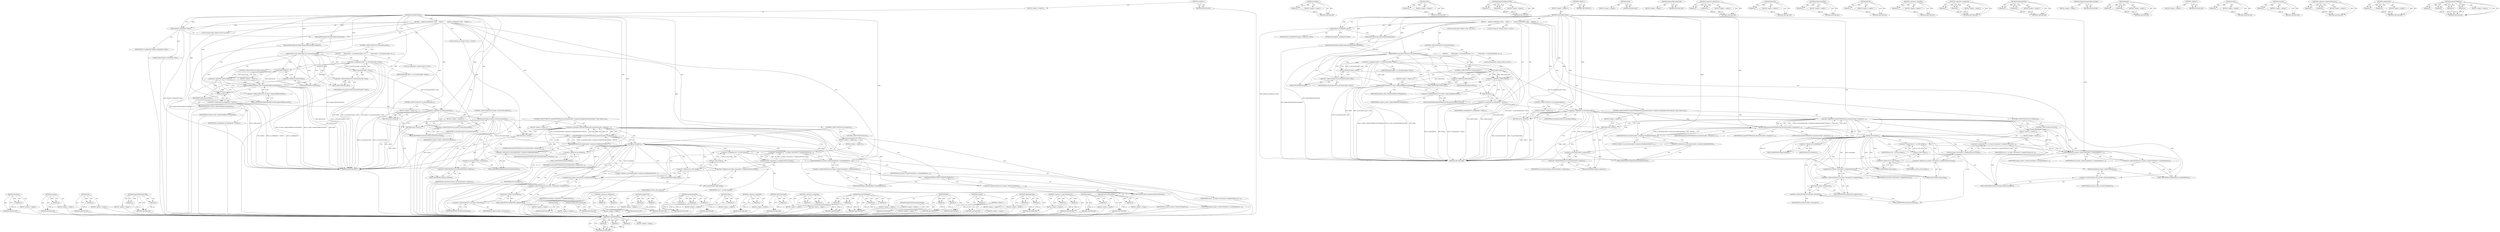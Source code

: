 digraph "inViewSourceMode" {
vulnerable_201 [label=<(METHOD,scheduleRedirect)>];
vulnerable_202 [label=<(PARAM,p1)>];
vulnerable_203 [label=<(PARAM,p2)>];
vulnerable_204 [label=<(PARAM,p3)>];
vulnerable_205 [label=<(BLOCK,&lt;empty&gt;,&lt;empty&gt;)>];
vulnerable_206 [label=<(METHOD_RETURN,ANY)>];
vulnerable_184 [label=<(METHOD,isEmpty)>];
vulnerable_185 [label=<(PARAM,p1)>];
vulnerable_186 [label=<(BLOCK,&lt;empty&gt;,&lt;empty&gt;)>];
vulnerable_187 [label=<(METHOD_RETURN,ANY)>];
vulnerable_138 [label=<(METHOD,title)>];
vulnerable_139 [label=<(PARAM,p1)>];
vulnerable_140 [label=<(BLOCK,&lt;empty&gt;,&lt;empty&gt;)>];
vulnerable_141 [label=<(METHOD_RETURN,ANY)>];
vulnerable_160 [label=<(METHOD,dispatchDidReceiveTitle)>];
vulnerable_161 [label=<(PARAM,p1)>];
vulnerable_162 [label=<(PARAM,p2)>];
vulnerable_163 [label=<(BLOCK,&lt;empty&gt;,&lt;empty&gt;)>];
vulnerable_164 [label=<(METHOD_RETURN,ANY)>];
vulnerable_6 [label=<(METHOD,&lt;global&gt;)<SUB>1</SUB>>];
vulnerable_7 [label=<(BLOCK,&lt;empty&gt;,&lt;empty&gt;)<SUB>1</SUB>>];
vulnerable_8 [label=<(METHOD,receivedFirstData)<SUB>1</SUB>>];
vulnerable_9 [label=<(BLOCK,{
    begin(m_workingURL, false);

    dispatch...,{
    begin(m_workingURL, false);

    dispatch...)<SUB>2</SUB>>];
vulnerable_10 [label=<(begin,begin(m_workingURL, false))<SUB>3</SUB>>];
vulnerable_11 [label=<(IDENTIFIER,m_workingURL,begin(m_workingURL, false))<SUB>3</SUB>>];
vulnerable_12 [label=<(LITERAL,false,begin(m_workingURL, false))<SUB>3</SUB>>];
vulnerable_13 [label=<(dispatchDidCommitLoad,dispatchDidCommitLoad())<SUB>5</SUB>>];
vulnerable_14 [label=<(dispatchWindowObjectAvailable,dispatchWindowObjectAvailable())<SUB>6</SUB>>];
vulnerable_15 [label=<(CONTROL_STRUCTURE,IF,if (m_documentLoader))<SUB>8</SUB>>];
vulnerable_16 [label=<(IDENTIFIER,m_documentLoader,if (m_documentLoader))<SUB>8</SUB>>];
vulnerable_17 [label=<(BLOCK,{
        String ptitle = m_documentLoader-&gt;tit...,{
        String ptitle = m_documentLoader-&gt;tit...)<SUB>8</SUB>>];
vulnerable_18 [label="<(LOCAL,String ptitle: String)<SUB>9</SUB>>"];
vulnerable_19 [label=<(&lt;operator&gt;.assignment,ptitle = m_documentLoader-&gt;title())<SUB>9</SUB>>];
vulnerable_20 [label=<(IDENTIFIER,ptitle,ptitle = m_documentLoader-&gt;title())<SUB>9</SUB>>];
vulnerable_21 [label=<(title,m_documentLoader-&gt;title())<SUB>9</SUB>>];
vulnerable_22 [label=<(&lt;operator&gt;.indirectFieldAccess,m_documentLoader-&gt;title)<SUB>9</SUB>>];
vulnerable_23 [label=<(IDENTIFIER,m_documentLoader,m_documentLoader-&gt;title())<SUB>9</SUB>>];
vulnerable_24 [label=<(FIELD_IDENTIFIER,title,title)<SUB>9</SUB>>];
vulnerable_25 [label=<(CONTROL_STRUCTURE,IF,if (!ptitle.isNull()))<SUB>10</SUB>>];
vulnerable_26 [label=<(&lt;operator&gt;.logicalNot,!ptitle.isNull())<SUB>10</SUB>>];
vulnerable_27 [label=<(isNull,ptitle.isNull())<SUB>10</SUB>>];
vulnerable_28 [label=<(&lt;operator&gt;.fieldAccess,ptitle.isNull)<SUB>10</SUB>>];
vulnerable_29 [label=<(IDENTIFIER,ptitle,ptitle.isNull())<SUB>10</SUB>>];
vulnerable_30 [label=<(FIELD_IDENTIFIER,isNull,isNull)<SUB>10</SUB>>];
vulnerable_31 [label=<(BLOCK,&lt;empty&gt;,&lt;empty&gt;)<SUB>11</SUB>>];
vulnerable_32 [label=<(dispatchDidReceiveTitle,m_client-&gt;dispatchDidReceiveTitle(ptitle))<SUB>11</SUB>>];
vulnerable_33 [label=<(&lt;operator&gt;.indirectFieldAccess,m_client-&gt;dispatchDidReceiveTitle)<SUB>11</SUB>>];
vulnerable_34 [label=<(IDENTIFIER,m_client,m_client-&gt;dispatchDidReceiveTitle(ptitle))<SUB>11</SUB>>];
vulnerable_35 [label=<(FIELD_IDENTIFIER,dispatchDidReceiveTitle,dispatchDidReceiveTitle)<SUB>11</SUB>>];
vulnerable_36 [label=<(IDENTIFIER,ptitle,m_client-&gt;dispatchDidReceiveTitle(ptitle))<SUB>11</SUB>>];
vulnerable_37 [label=<(&lt;operator&gt;.assignment,m_workingURL = KURL())<SUB>14</SUB>>];
vulnerable_38 [label=<(IDENTIFIER,m_workingURL,m_workingURL = KURL())<SUB>14</SUB>>];
vulnerable_39 [label=<(KURL,KURL())<SUB>14</SUB>>];
vulnerable_40 [label="<(LOCAL,double delay: double)<SUB>16</SUB>>"];
vulnerable_41 [label="<(LOCAL,String url: String)<SUB>17</SUB>>"];
vulnerable_42 [label=<(CONTROL_STRUCTURE,IF,if (!m_documentLoader))<SUB>18</SUB>>];
vulnerable_43 [label=<(&lt;operator&gt;.logicalNot,!m_documentLoader)<SUB>18</SUB>>];
vulnerable_44 [label=<(IDENTIFIER,m_documentLoader,!m_documentLoader)<SUB>18</SUB>>];
vulnerable_45 [label=<(BLOCK,&lt;empty&gt;,&lt;empty&gt;)<SUB>19</SUB>>];
vulnerable_46 [label=<(RETURN,return;,return;)<SUB>19</SUB>>];
vulnerable_47 [label=<(CONTROL_STRUCTURE,IF,if (!parseHTTPRefresh(m_documentLoader-&gt;response().httpHeaderField(&quot;Refresh&quot;), false, delay, url)))<SUB>20</SUB>>];
vulnerable_48 [label=<(&lt;operator&gt;.logicalNot,!parseHTTPRefresh(m_documentLoader-&gt;response()....)<SUB>20</SUB>>];
vulnerable_49 [label=<(parseHTTPRefresh,parseHTTPRefresh(m_documentLoader-&gt;response().h...)<SUB>20</SUB>>];
vulnerable_50 [label=<(httpHeaderField,m_documentLoader-&gt;response().httpHeaderField(&quot;R...)<SUB>20</SUB>>];
vulnerable_51 [label=<(&lt;operator&gt;.fieldAccess,m_documentLoader-&gt;response().httpHeaderField)<SUB>20</SUB>>];
vulnerable_52 [label=<(response,m_documentLoader-&gt;response())<SUB>20</SUB>>];
vulnerable_53 [label=<(&lt;operator&gt;.indirectFieldAccess,m_documentLoader-&gt;response)<SUB>20</SUB>>];
vulnerable_54 [label=<(IDENTIFIER,m_documentLoader,m_documentLoader-&gt;response())<SUB>20</SUB>>];
vulnerable_55 [label=<(FIELD_IDENTIFIER,response,response)<SUB>20</SUB>>];
vulnerable_56 [label=<(FIELD_IDENTIFIER,httpHeaderField,httpHeaderField)<SUB>20</SUB>>];
vulnerable_57 [label=<(LITERAL,&quot;Refresh&quot;,m_documentLoader-&gt;response().httpHeaderField(&quot;R...)<SUB>20</SUB>>];
vulnerable_58 [label=<(LITERAL,false,parseHTTPRefresh(m_documentLoader-&gt;response().h...)<SUB>20</SUB>>];
vulnerable_59 [label=<(IDENTIFIER,delay,parseHTTPRefresh(m_documentLoader-&gt;response().h...)<SUB>20</SUB>>];
vulnerable_60 [label=<(IDENTIFIER,url,parseHTTPRefresh(m_documentLoader-&gt;response().h...)<SUB>20</SUB>>];
vulnerable_61 [label=<(BLOCK,&lt;empty&gt;,&lt;empty&gt;)<SUB>21</SUB>>];
vulnerable_62 [label=<(RETURN,return;,return;)<SUB>21</SUB>>];
vulnerable_63 [label=<(CONTROL_STRUCTURE,IF,if (url.isEmpty()))<SUB>23</SUB>>];
vulnerable_64 [label=<(isEmpty,url.isEmpty())<SUB>23</SUB>>];
vulnerable_65 [label=<(&lt;operator&gt;.fieldAccess,url.isEmpty)<SUB>23</SUB>>];
vulnerable_66 [label=<(IDENTIFIER,url,url.isEmpty())<SUB>23</SUB>>];
vulnerable_67 [label=<(FIELD_IDENTIFIER,isEmpty,isEmpty)<SUB>23</SUB>>];
vulnerable_68 [label=<(BLOCK,&lt;empty&gt;,&lt;empty&gt;)<SUB>24</SUB>>];
vulnerable_69 [label=<(&lt;operator&gt;.assignment,url = m_URL.string())<SUB>24</SUB>>];
vulnerable_70 [label=<(IDENTIFIER,url,url = m_URL.string())<SUB>24</SUB>>];
vulnerable_71 [label=<(string,m_URL.string())<SUB>24</SUB>>];
vulnerable_72 [label=<(&lt;operator&gt;.fieldAccess,m_URL.string)<SUB>24</SUB>>];
vulnerable_73 [label=<(IDENTIFIER,m_URL,m_URL.string())<SUB>24</SUB>>];
vulnerable_74 [label=<(FIELD_IDENTIFIER,string,string)<SUB>24</SUB>>];
vulnerable_75 [label=<(CONTROL_STRUCTURE,ELSE,else)<SUB>26</SUB>>];
vulnerable_76 [label=<(BLOCK,&lt;empty&gt;,&lt;empty&gt;)<SUB>26</SUB>>];
vulnerable_77 [label=<(&lt;operator&gt;.assignment,url = m_frame-&gt;document()-&gt;completeURL(url).str...)<SUB>26</SUB>>];
vulnerable_78 [label=<(IDENTIFIER,url,url = m_frame-&gt;document()-&gt;completeURL(url).str...)<SUB>26</SUB>>];
vulnerable_79 [label=<(string,m_frame-&gt;document()-&gt;completeURL(url).string())<SUB>26</SUB>>];
vulnerable_80 [label=<(&lt;operator&gt;.fieldAccess,m_frame-&gt;document()-&gt;completeURL(url).string)<SUB>26</SUB>>];
vulnerable_81 [label=<(completeURL,m_frame-&gt;document()-&gt;completeURL(url))<SUB>26</SUB>>];
vulnerable_82 [label=<(&lt;operator&gt;.indirectFieldAccess,m_frame-&gt;document()-&gt;completeURL)<SUB>26</SUB>>];
vulnerable_83 [label=<(document,m_frame-&gt;document())<SUB>26</SUB>>];
vulnerable_84 [label=<(&lt;operator&gt;.indirectFieldAccess,m_frame-&gt;document)<SUB>26</SUB>>];
vulnerable_85 [label=<(IDENTIFIER,m_frame,m_frame-&gt;document())<SUB>26</SUB>>];
vulnerable_86 [label=<(FIELD_IDENTIFIER,document,document)<SUB>26</SUB>>];
vulnerable_87 [label=<(FIELD_IDENTIFIER,completeURL,completeURL)<SUB>26</SUB>>];
vulnerable_88 [label=<(IDENTIFIER,url,m_frame-&gt;document()-&gt;completeURL(url))<SUB>26</SUB>>];
vulnerable_89 [label=<(FIELD_IDENTIFIER,string,string)<SUB>26</SUB>>];
vulnerable_90 [label=<(scheduleRedirect,m_frame-&gt;redirectScheduler()-&gt;scheduleRedirect(...)<SUB>28</SUB>>];
vulnerable_91 [label=<(&lt;operator&gt;.indirectFieldAccess,m_frame-&gt;redirectScheduler()-&gt;scheduleRedirect)<SUB>28</SUB>>];
vulnerable_92 [label=<(redirectScheduler,m_frame-&gt;redirectScheduler())<SUB>28</SUB>>];
vulnerable_93 [label=<(&lt;operator&gt;.indirectFieldAccess,m_frame-&gt;redirectScheduler)<SUB>28</SUB>>];
vulnerable_94 [label=<(IDENTIFIER,m_frame,m_frame-&gt;redirectScheduler())<SUB>28</SUB>>];
vulnerable_95 [label=<(FIELD_IDENTIFIER,redirectScheduler,redirectScheduler)<SUB>28</SUB>>];
vulnerable_96 [label=<(FIELD_IDENTIFIER,scheduleRedirect,scheduleRedirect)<SUB>28</SUB>>];
vulnerable_97 [label=<(IDENTIFIER,delay,m_frame-&gt;redirectScheduler()-&gt;scheduleRedirect(...)<SUB>28</SUB>>];
vulnerable_98 [label=<(IDENTIFIER,url,m_frame-&gt;redirectScheduler()-&gt;scheduleRedirect(...)<SUB>28</SUB>>];
vulnerable_99 [label=<(METHOD_RETURN,void)<SUB>1</SUB>>];
vulnerable_101 [label=<(METHOD_RETURN,ANY)<SUB>1</SUB>>];
vulnerable_165 [label=<(METHOD,KURL)>];
vulnerable_166 [label=<(BLOCK,&lt;empty&gt;,&lt;empty&gt;)>];
vulnerable_167 [label=<(METHOD_RETURN,ANY)>];
vulnerable_127 [label=<(METHOD,dispatchDidCommitLoad)>];
vulnerable_128 [label=<(BLOCK,&lt;empty&gt;,&lt;empty&gt;)>];
vulnerable_129 [label=<(METHOD_RETURN,ANY)>];
vulnerable_155 [label=<(METHOD,&lt;operator&gt;.fieldAccess)>];
vulnerable_156 [label=<(PARAM,p1)>];
vulnerable_157 [label=<(PARAM,p2)>];
vulnerable_158 [label=<(BLOCK,&lt;empty&gt;,&lt;empty&gt;)>];
vulnerable_159 [label=<(METHOD_RETURN,ANY)>];
vulnerable_197 [label=<(METHOD,document)>];
vulnerable_198 [label=<(PARAM,p1)>];
vulnerable_199 [label=<(BLOCK,&lt;empty&gt;,&lt;empty&gt;)>];
vulnerable_200 [label=<(METHOD_RETURN,ANY)>];
vulnerable_207 [label=<(METHOD,redirectScheduler)>];
vulnerable_208 [label=<(PARAM,p1)>];
vulnerable_209 [label=<(BLOCK,&lt;empty&gt;,&lt;empty&gt;)>];
vulnerable_210 [label=<(METHOD_RETURN,ANY)>];
vulnerable_151 [label=<(METHOD,isNull)>];
vulnerable_152 [label=<(PARAM,p1)>];
vulnerable_153 [label=<(BLOCK,&lt;empty&gt;,&lt;empty&gt;)>];
vulnerable_154 [label=<(METHOD_RETURN,ANY)>];
vulnerable_147 [label=<(METHOD,&lt;operator&gt;.logicalNot)>];
vulnerable_148 [label=<(PARAM,p1)>];
vulnerable_149 [label=<(BLOCK,&lt;empty&gt;,&lt;empty&gt;)>];
vulnerable_150 [label=<(METHOD_RETURN,ANY)>];
vulnerable_133 [label=<(METHOD,&lt;operator&gt;.assignment)>];
vulnerable_134 [label=<(PARAM,p1)>];
vulnerable_135 [label=<(PARAM,p2)>];
vulnerable_136 [label=<(BLOCK,&lt;empty&gt;,&lt;empty&gt;)>];
vulnerable_137 [label=<(METHOD_RETURN,ANY)>];
vulnerable_175 [label=<(METHOD,httpHeaderField)>];
vulnerable_176 [label=<(PARAM,p1)>];
vulnerable_177 [label=<(PARAM,p2)>];
vulnerable_178 [label=<(BLOCK,&lt;empty&gt;,&lt;empty&gt;)>];
vulnerable_179 [label=<(METHOD_RETURN,ANY)>];
vulnerable_130 [label=<(METHOD,dispatchWindowObjectAvailable)>];
vulnerable_131 [label=<(BLOCK,&lt;empty&gt;,&lt;empty&gt;)>];
vulnerable_132 [label=<(METHOD_RETURN,ANY)>];
vulnerable_122 [label=<(METHOD,begin)>];
vulnerable_123 [label=<(PARAM,p1)>];
vulnerable_124 [label=<(PARAM,p2)>];
vulnerable_125 [label=<(BLOCK,&lt;empty&gt;,&lt;empty&gt;)>];
vulnerable_126 [label=<(METHOD_RETURN,ANY)>];
vulnerable_116 [label=<(METHOD,&lt;global&gt;)<SUB>1</SUB>>];
vulnerable_117 [label=<(BLOCK,&lt;empty&gt;,&lt;empty&gt;)>];
vulnerable_118 [label=<(METHOD_RETURN,ANY)>];
vulnerable_188 [label=<(METHOD,string)>];
vulnerable_189 [label=<(PARAM,p1)>];
vulnerable_190 [label=<(BLOCK,&lt;empty&gt;,&lt;empty&gt;)>];
vulnerable_191 [label=<(METHOD_RETURN,ANY)>];
vulnerable_180 [label=<(METHOD,response)>];
vulnerable_181 [label=<(PARAM,p1)>];
vulnerable_182 [label=<(BLOCK,&lt;empty&gt;,&lt;empty&gt;)>];
vulnerable_183 [label=<(METHOD_RETURN,ANY)>];
vulnerable_142 [label=<(METHOD,&lt;operator&gt;.indirectFieldAccess)>];
vulnerable_143 [label=<(PARAM,p1)>];
vulnerable_144 [label=<(PARAM,p2)>];
vulnerable_145 [label=<(BLOCK,&lt;empty&gt;,&lt;empty&gt;)>];
vulnerable_146 [label=<(METHOD_RETURN,ANY)>];
vulnerable_192 [label=<(METHOD,completeURL)>];
vulnerable_193 [label=<(PARAM,p1)>];
vulnerable_194 [label=<(PARAM,p2)>];
vulnerable_195 [label=<(BLOCK,&lt;empty&gt;,&lt;empty&gt;)>];
vulnerable_196 [label=<(METHOD_RETURN,ANY)>];
vulnerable_168 [label=<(METHOD,parseHTTPRefresh)>];
vulnerable_169 [label=<(PARAM,p1)>];
vulnerable_170 [label=<(PARAM,p2)>];
vulnerable_171 [label=<(PARAM,p3)>];
vulnerable_172 [label=<(PARAM,p4)>];
vulnerable_173 [label=<(BLOCK,&lt;empty&gt;,&lt;empty&gt;)>];
vulnerable_174 [label=<(METHOD_RETURN,ANY)>];
fixed_208 [label=<(METHOD,document)>];
fixed_209 [label=<(PARAM,p1)>];
fixed_210 [label=<(BLOCK,&lt;empty&gt;,&lt;empty&gt;)>];
fixed_211 [label=<(METHOD_RETURN,ANY)>];
fixed_191 [label=<(METHOD,response)>];
fixed_192 [label=<(PARAM,p1)>];
fixed_193 [label=<(BLOCK,&lt;empty&gt;,&lt;empty&gt;)>];
fixed_194 [label=<(METHOD_RETURN,ANY)>];
fixed_145 [label=<(METHOD,title)>];
fixed_146 [label=<(PARAM,p1)>];
fixed_147 [label=<(BLOCK,&lt;empty&gt;,&lt;empty&gt;)>];
fixed_148 [label=<(METHOD_RETURN,ANY)>];
fixed_167 [label=<(METHOD,dispatchDidReceiveTitle)>];
fixed_168 [label=<(PARAM,p1)>];
fixed_169 [label=<(PARAM,p2)>];
fixed_170 [label=<(BLOCK,&lt;empty&gt;,&lt;empty&gt;)>];
fixed_171 [label=<(METHOD_RETURN,ANY)>];
fixed_6 [label=<(METHOD,&lt;global&gt;)<SUB>1</SUB>>];
fixed_7 [label=<(BLOCK,&lt;empty&gt;,&lt;empty&gt;)<SUB>1</SUB>>];
fixed_8 [label=<(METHOD,receivedFirstData)<SUB>1</SUB>>];
fixed_9 [label=<(BLOCK,{
    begin(m_workingURL, false);

    dispatch...,{
    begin(m_workingURL, false);

    dispatch...)<SUB>2</SUB>>];
fixed_10 [label=<(begin,begin(m_workingURL, false))<SUB>3</SUB>>];
fixed_11 [label=<(IDENTIFIER,m_workingURL,begin(m_workingURL, false))<SUB>3</SUB>>];
fixed_12 [label=<(LITERAL,false,begin(m_workingURL, false))<SUB>3</SUB>>];
fixed_13 [label=<(dispatchDidCommitLoad,dispatchDidCommitLoad())<SUB>5</SUB>>];
fixed_14 [label=<(dispatchWindowObjectAvailable,dispatchWindowObjectAvailable())<SUB>6</SUB>>];
fixed_15 [label=<(CONTROL_STRUCTURE,IF,if (m_documentLoader))<SUB>8</SUB>>];
fixed_16 [label=<(IDENTIFIER,m_documentLoader,if (m_documentLoader))<SUB>8</SUB>>];
fixed_17 [label=<(BLOCK,{
        String ptitle = m_documentLoader-&gt;tit...,{
        String ptitle = m_documentLoader-&gt;tit...)<SUB>8</SUB>>];
fixed_18 [label="<(LOCAL,String ptitle: String)<SUB>9</SUB>>"];
fixed_19 [label=<(&lt;operator&gt;.assignment,ptitle = m_documentLoader-&gt;title())<SUB>9</SUB>>];
fixed_20 [label=<(IDENTIFIER,ptitle,ptitle = m_documentLoader-&gt;title())<SUB>9</SUB>>];
fixed_21 [label=<(title,m_documentLoader-&gt;title())<SUB>9</SUB>>];
fixed_22 [label=<(&lt;operator&gt;.indirectFieldAccess,m_documentLoader-&gt;title)<SUB>9</SUB>>];
fixed_23 [label=<(IDENTIFIER,m_documentLoader,m_documentLoader-&gt;title())<SUB>9</SUB>>];
fixed_24 [label=<(FIELD_IDENTIFIER,title,title)<SUB>9</SUB>>];
fixed_25 [label=<(CONTROL_STRUCTURE,IF,if (!ptitle.isNull()))<SUB>10</SUB>>];
fixed_26 [label=<(&lt;operator&gt;.logicalNot,!ptitle.isNull())<SUB>10</SUB>>];
fixed_27 [label=<(isNull,ptitle.isNull())<SUB>10</SUB>>];
fixed_28 [label=<(&lt;operator&gt;.fieldAccess,ptitle.isNull)<SUB>10</SUB>>];
fixed_29 [label=<(IDENTIFIER,ptitle,ptitle.isNull())<SUB>10</SUB>>];
fixed_30 [label=<(FIELD_IDENTIFIER,isNull,isNull)<SUB>10</SUB>>];
fixed_31 [label=<(BLOCK,&lt;empty&gt;,&lt;empty&gt;)<SUB>11</SUB>>];
fixed_32 [label=<(dispatchDidReceiveTitle,m_client-&gt;dispatchDidReceiveTitle(ptitle))<SUB>11</SUB>>];
fixed_33 [label=<(&lt;operator&gt;.indirectFieldAccess,m_client-&gt;dispatchDidReceiveTitle)<SUB>11</SUB>>];
fixed_34 [label=<(IDENTIFIER,m_client,m_client-&gt;dispatchDidReceiveTitle(ptitle))<SUB>11</SUB>>];
fixed_35 [label=<(FIELD_IDENTIFIER,dispatchDidReceiveTitle,dispatchDidReceiveTitle)<SUB>11</SUB>>];
fixed_36 [label=<(IDENTIFIER,ptitle,m_client-&gt;dispatchDidReceiveTitle(ptitle))<SUB>11</SUB>>];
fixed_37 [label=<(&lt;operator&gt;.assignment,m_workingURL = KURL())<SUB>14</SUB>>];
fixed_38 [label=<(IDENTIFIER,m_workingURL,m_workingURL = KURL())<SUB>14</SUB>>];
fixed_39 [label=<(KURL,KURL())<SUB>14</SUB>>];
fixed_40 [label="<(LOCAL,double delay: double)<SUB>16</SUB>>"];
fixed_41 [label="<(LOCAL,String url: String)<SUB>17</SUB>>"];
fixed_42 [label=<(CONTROL_STRUCTURE,IF,if (!m_documentLoader))<SUB>18</SUB>>];
fixed_43 [label=<(&lt;operator&gt;.logicalNot,!m_documentLoader)<SUB>18</SUB>>];
fixed_44 [label=<(IDENTIFIER,m_documentLoader,!m_documentLoader)<SUB>18</SUB>>];
fixed_45 [label=<(BLOCK,&lt;empty&gt;,&lt;empty&gt;)<SUB>19</SUB>>];
fixed_46 [label=<(RETURN,return;,return;)<SUB>19</SUB>>];
fixed_47 [label=<(CONTROL_STRUCTURE,IF,if (m_frame-&gt;inViewSourceMode()))<SUB>20</SUB>>];
fixed_48 [label=<(inViewSourceMode,m_frame-&gt;inViewSourceMode())<SUB>20</SUB>>];
fixed_49 [label=<(&lt;operator&gt;.indirectFieldAccess,m_frame-&gt;inViewSourceMode)<SUB>20</SUB>>];
fixed_50 [label=<(IDENTIFIER,m_frame,m_frame-&gt;inViewSourceMode())<SUB>20</SUB>>];
fixed_51 [label=<(FIELD_IDENTIFIER,inViewSourceMode,inViewSourceMode)<SUB>20</SUB>>];
fixed_52 [label=<(BLOCK,&lt;empty&gt;,&lt;empty&gt;)<SUB>21</SUB>>];
fixed_53 [label=<(RETURN,return;,return;)<SUB>21</SUB>>];
fixed_54 [label=<(CONTROL_STRUCTURE,IF,if (!parseHTTPRefresh(m_documentLoader-&gt;response().httpHeaderField(&quot;Refresh&quot;), false, delay, url)))<SUB>22</SUB>>];
fixed_55 [label=<(&lt;operator&gt;.logicalNot,!parseHTTPRefresh(m_documentLoader-&gt;response()....)<SUB>22</SUB>>];
fixed_56 [label=<(parseHTTPRefresh,parseHTTPRefresh(m_documentLoader-&gt;response().h...)<SUB>22</SUB>>];
fixed_57 [label=<(httpHeaderField,m_documentLoader-&gt;response().httpHeaderField(&quot;R...)<SUB>22</SUB>>];
fixed_58 [label=<(&lt;operator&gt;.fieldAccess,m_documentLoader-&gt;response().httpHeaderField)<SUB>22</SUB>>];
fixed_59 [label=<(response,m_documentLoader-&gt;response())<SUB>22</SUB>>];
fixed_60 [label=<(&lt;operator&gt;.indirectFieldAccess,m_documentLoader-&gt;response)<SUB>22</SUB>>];
fixed_61 [label=<(IDENTIFIER,m_documentLoader,m_documentLoader-&gt;response())<SUB>22</SUB>>];
fixed_62 [label=<(FIELD_IDENTIFIER,response,response)<SUB>22</SUB>>];
fixed_63 [label=<(FIELD_IDENTIFIER,httpHeaderField,httpHeaderField)<SUB>22</SUB>>];
fixed_64 [label=<(LITERAL,&quot;Refresh&quot;,m_documentLoader-&gt;response().httpHeaderField(&quot;R...)<SUB>22</SUB>>];
fixed_65 [label=<(LITERAL,false,parseHTTPRefresh(m_documentLoader-&gt;response().h...)<SUB>22</SUB>>];
fixed_66 [label=<(IDENTIFIER,delay,parseHTTPRefresh(m_documentLoader-&gt;response().h...)<SUB>22</SUB>>];
fixed_67 [label=<(IDENTIFIER,url,parseHTTPRefresh(m_documentLoader-&gt;response().h...)<SUB>22</SUB>>];
fixed_68 [label=<(BLOCK,&lt;empty&gt;,&lt;empty&gt;)<SUB>23</SUB>>];
fixed_69 [label=<(RETURN,return;,return;)<SUB>23</SUB>>];
fixed_70 [label=<(CONTROL_STRUCTURE,IF,if (url.isEmpty()))<SUB>25</SUB>>];
fixed_71 [label=<(isEmpty,url.isEmpty())<SUB>25</SUB>>];
fixed_72 [label=<(&lt;operator&gt;.fieldAccess,url.isEmpty)<SUB>25</SUB>>];
fixed_73 [label=<(IDENTIFIER,url,url.isEmpty())<SUB>25</SUB>>];
fixed_74 [label=<(FIELD_IDENTIFIER,isEmpty,isEmpty)<SUB>25</SUB>>];
fixed_75 [label=<(BLOCK,&lt;empty&gt;,&lt;empty&gt;)<SUB>26</SUB>>];
fixed_76 [label=<(&lt;operator&gt;.assignment,url = m_URL.string())<SUB>26</SUB>>];
fixed_77 [label=<(IDENTIFIER,url,url = m_URL.string())<SUB>26</SUB>>];
fixed_78 [label=<(string,m_URL.string())<SUB>26</SUB>>];
fixed_79 [label=<(&lt;operator&gt;.fieldAccess,m_URL.string)<SUB>26</SUB>>];
fixed_80 [label=<(IDENTIFIER,m_URL,m_URL.string())<SUB>26</SUB>>];
fixed_81 [label=<(FIELD_IDENTIFIER,string,string)<SUB>26</SUB>>];
fixed_82 [label=<(CONTROL_STRUCTURE,ELSE,else)<SUB>28</SUB>>];
fixed_83 [label=<(BLOCK,&lt;empty&gt;,&lt;empty&gt;)<SUB>28</SUB>>];
fixed_84 [label=<(&lt;operator&gt;.assignment,url = m_frame-&gt;document()-&gt;completeURL(url).str...)<SUB>28</SUB>>];
fixed_85 [label=<(IDENTIFIER,url,url = m_frame-&gt;document()-&gt;completeURL(url).str...)<SUB>28</SUB>>];
fixed_86 [label=<(string,m_frame-&gt;document()-&gt;completeURL(url).string())<SUB>28</SUB>>];
fixed_87 [label=<(&lt;operator&gt;.fieldAccess,m_frame-&gt;document()-&gt;completeURL(url).string)<SUB>28</SUB>>];
fixed_88 [label=<(completeURL,m_frame-&gt;document()-&gt;completeURL(url))<SUB>28</SUB>>];
fixed_89 [label=<(&lt;operator&gt;.indirectFieldAccess,m_frame-&gt;document()-&gt;completeURL)<SUB>28</SUB>>];
fixed_90 [label=<(document,m_frame-&gt;document())<SUB>28</SUB>>];
fixed_91 [label=<(&lt;operator&gt;.indirectFieldAccess,m_frame-&gt;document)<SUB>28</SUB>>];
fixed_92 [label=<(IDENTIFIER,m_frame,m_frame-&gt;document())<SUB>28</SUB>>];
fixed_93 [label=<(FIELD_IDENTIFIER,document,document)<SUB>28</SUB>>];
fixed_94 [label=<(FIELD_IDENTIFIER,completeURL,completeURL)<SUB>28</SUB>>];
fixed_95 [label=<(IDENTIFIER,url,m_frame-&gt;document()-&gt;completeURL(url))<SUB>28</SUB>>];
fixed_96 [label=<(FIELD_IDENTIFIER,string,string)<SUB>28</SUB>>];
fixed_97 [label=<(scheduleRedirect,m_frame-&gt;redirectScheduler()-&gt;scheduleRedirect(...)<SUB>30</SUB>>];
fixed_98 [label=<(&lt;operator&gt;.indirectFieldAccess,m_frame-&gt;redirectScheduler()-&gt;scheduleRedirect)<SUB>30</SUB>>];
fixed_99 [label=<(redirectScheduler,m_frame-&gt;redirectScheduler())<SUB>30</SUB>>];
fixed_100 [label=<(&lt;operator&gt;.indirectFieldAccess,m_frame-&gt;redirectScheduler)<SUB>30</SUB>>];
fixed_101 [label=<(IDENTIFIER,m_frame,m_frame-&gt;redirectScheduler())<SUB>30</SUB>>];
fixed_102 [label=<(FIELD_IDENTIFIER,redirectScheduler,redirectScheduler)<SUB>30</SUB>>];
fixed_103 [label=<(FIELD_IDENTIFIER,scheduleRedirect,scheduleRedirect)<SUB>30</SUB>>];
fixed_104 [label=<(IDENTIFIER,delay,m_frame-&gt;redirectScheduler()-&gt;scheduleRedirect(...)<SUB>30</SUB>>];
fixed_105 [label=<(IDENTIFIER,url,m_frame-&gt;redirectScheduler()-&gt;scheduleRedirect(...)<SUB>30</SUB>>];
fixed_106 [label=<(METHOD_RETURN,void)<SUB>1</SUB>>];
fixed_108 [label=<(METHOD_RETURN,ANY)<SUB>1</SUB>>];
fixed_172 [label=<(METHOD,KURL)>];
fixed_173 [label=<(BLOCK,&lt;empty&gt;,&lt;empty&gt;)>];
fixed_174 [label=<(METHOD_RETURN,ANY)>];
fixed_134 [label=<(METHOD,dispatchDidCommitLoad)>];
fixed_135 [label=<(BLOCK,&lt;empty&gt;,&lt;empty&gt;)>];
fixed_136 [label=<(METHOD_RETURN,ANY)>];
fixed_162 [label=<(METHOD,&lt;operator&gt;.fieldAccess)>];
fixed_163 [label=<(PARAM,p1)>];
fixed_164 [label=<(PARAM,p2)>];
fixed_165 [label=<(BLOCK,&lt;empty&gt;,&lt;empty&gt;)>];
fixed_166 [label=<(METHOD_RETURN,ANY)>];
fixed_203 [label=<(METHOD,completeURL)>];
fixed_204 [label=<(PARAM,p1)>];
fixed_205 [label=<(PARAM,p2)>];
fixed_206 [label=<(BLOCK,&lt;empty&gt;,&lt;empty&gt;)>];
fixed_207 [label=<(METHOD_RETURN,ANY)>];
fixed_212 [label=<(METHOD,scheduleRedirect)>];
fixed_213 [label=<(PARAM,p1)>];
fixed_214 [label=<(PARAM,p2)>];
fixed_215 [label=<(PARAM,p3)>];
fixed_216 [label=<(BLOCK,&lt;empty&gt;,&lt;empty&gt;)>];
fixed_217 [label=<(METHOD_RETURN,ANY)>];
fixed_158 [label=<(METHOD,isNull)>];
fixed_159 [label=<(PARAM,p1)>];
fixed_160 [label=<(BLOCK,&lt;empty&gt;,&lt;empty&gt;)>];
fixed_161 [label=<(METHOD_RETURN,ANY)>];
fixed_154 [label=<(METHOD,&lt;operator&gt;.logicalNot)>];
fixed_155 [label=<(PARAM,p1)>];
fixed_156 [label=<(BLOCK,&lt;empty&gt;,&lt;empty&gt;)>];
fixed_157 [label=<(METHOD_RETURN,ANY)>];
fixed_218 [label=<(METHOD,redirectScheduler)>];
fixed_219 [label=<(PARAM,p1)>];
fixed_220 [label=<(BLOCK,&lt;empty&gt;,&lt;empty&gt;)>];
fixed_221 [label=<(METHOD_RETURN,ANY)>];
fixed_140 [label=<(METHOD,&lt;operator&gt;.assignment)>];
fixed_141 [label=<(PARAM,p1)>];
fixed_142 [label=<(PARAM,p2)>];
fixed_143 [label=<(BLOCK,&lt;empty&gt;,&lt;empty&gt;)>];
fixed_144 [label=<(METHOD_RETURN,ANY)>];
fixed_179 [label=<(METHOD,parseHTTPRefresh)>];
fixed_180 [label=<(PARAM,p1)>];
fixed_181 [label=<(PARAM,p2)>];
fixed_182 [label=<(PARAM,p3)>];
fixed_183 [label=<(PARAM,p4)>];
fixed_184 [label=<(BLOCK,&lt;empty&gt;,&lt;empty&gt;)>];
fixed_185 [label=<(METHOD_RETURN,ANY)>];
fixed_137 [label=<(METHOD,dispatchWindowObjectAvailable)>];
fixed_138 [label=<(BLOCK,&lt;empty&gt;,&lt;empty&gt;)>];
fixed_139 [label=<(METHOD_RETURN,ANY)>];
fixed_129 [label=<(METHOD,begin)>];
fixed_130 [label=<(PARAM,p1)>];
fixed_131 [label=<(PARAM,p2)>];
fixed_132 [label=<(BLOCK,&lt;empty&gt;,&lt;empty&gt;)>];
fixed_133 [label=<(METHOD_RETURN,ANY)>];
fixed_123 [label=<(METHOD,&lt;global&gt;)<SUB>1</SUB>>];
fixed_124 [label=<(BLOCK,&lt;empty&gt;,&lt;empty&gt;)>];
fixed_125 [label=<(METHOD_RETURN,ANY)>];
fixed_195 [label=<(METHOD,isEmpty)>];
fixed_196 [label=<(PARAM,p1)>];
fixed_197 [label=<(BLOCK,&lt;empty&gt;,&lt;empty&gt;)>];
fixed_198 [label=<(METHOD_RETURN,ANY)>];
fixed_186 [label=<(METHOD,httpHeaderField)>];
fixed_187 [label=<(PARAM,p1)>];
fixed_188 [label=<(PARAM,p2)>];
fixed_189 [label=<(BLOCK,&lt;empty&gt;,&lt;empty&gt;)>];
fixed_190 [label=<(METHOD_RETURN,ANY)>];
fixed_149 [label=<(METHOD,&lt;operator&gt;.indirectFieldAccess)>];
fixed_150 [label=<(PARAM,p1)>];
fixed_151 [label=<(PARAM,p2)>];
fixed_152 [label=<(BLOCK,&lt;empty&gt;,&lt;empty&gt;)>];
fixed_153 [label=<(METHOD_RETURN,ANY)>];
fixed_199 [label=<(METHOD,string)>];
fixed_200 [label=<(PARAM,p1)>];
fixed_201 [label=<(BLOCK,&lt;empty&gt;,&lt;empty&gt;)>];
fixed_202 [label=<(METHOD_RETURN,ANY)>];
fixed_175 [label=<(METHOD,inViewSourceMode)>];
fixed_176 [label=<(PARAM,p1)>];
fixed_177 [label=<(BLOCK,&lt;empty&gt;,&lt;empty&gt;)>];
fixed_178 [label=<(METHOD_RETURN,ANY)>];
vulnerable_201 -> vulnerable_202  [key=0, label="AST: "];
vulnerable_201 -> vulnerable_202  [key=1, label="DDG: "];
vulnerable_201 -> vulnerable_205  [key=0, label="AST: "];
vulnerable_201 -> vulnerable_203  [key=0, label="AST: "];
vulnerable_201 -> vulnerable_203  [key=1, label="DDG: "];
vulnerable_201 -> vulnerable_206  [key=0, label="AST: "];
vulnerable_201 -> vulnerable_206  [key=1, label="CFG: "];
vulnerable_201 -> vulnerable_204  [key=0, label="AST: "];
vulnerable_201 -> vulnerable_204  [key=1, label="DDG: "];
vulnerable_202 -> vulnerable_206  [key=0, label="DDG: p1"];
vulnerable_203 -> vulnerable_206  [key=0, label="DDG: p2"];
vulnerable_204 -> vulnerable_206  [key=0, label="DDG: p3"];
vulnerable_184 -> vulnerable_185  [key=0, label="AST: "];
vulnerable_184 -> vulnerable_185  [key=1, label="DDG: "];
vulnerable_184 -> vulnerable_186  [key=0, label="AST: "];
vulnerable_184 -> vulnerable_187  [key=0, label="AST: "];
vulnerable_184 -> vulnerable_187  [key=1, label="CFG: "];
vulnerable_185 -> vulnerable_187  [key=0, label="DDG: p1"];
vulnerable_138 -> vulnerable_139  [key=0, label="AST: "];
vulnerable_138 -> vulnerable_139  [key=1, label="DDG: "];
vulnerable_138 -> vulnerable_140  [key=0, label="AST: "];
vulnerable_138 -> vulnerable_141  [key=0, label="AST: "];
vulnerable_138 -> vulnerable_141  [key=1, label="CFG: "];
vulnerable_139 -> vulnerable_141  [key=0, label="DDG: p1"];
vulnerable_160 -> vulnerable_161  [key=0, label="AST: "];
vulnerable_160 -> vulnerable_161  [key=1, label="DDG: "];
vulnerable_160 -> vulnerable_163  [key=0, label="AST: "];
vulnerable_160 -> vulnerable_162  [key=0, label="AST: "];
vulnerable_160 -> vulnerable_162  [key=1, label="DDG: "];
vulnerable_160 -> vulnerable_164  [key=0, label="AST: "];
vulnerable_160 -> vulnerable_164  [key=1, label="CFG: "];
vulnerable_161 -> vulnerable_164  [key=0, label="DDG: p1"];
vulnerable_162 -> vulnerable_164  [key=0, label="DDG: p2"];
vulnerable_6 -> vulnerable_7  [key=0, label="AST: "];
vulnerable_6 -> vulnerable_101  [key=0, label="AST: "];
vulnerable_6 -> vulnerable_101  [key=1, label="CFG: "];
vulnerable_7 -> vulnerable_8  [key=0, label="AST: "];
vulnerable_8 -> vulnerable_9  [key=0, label="AST: "];
vulnerable_8 -> vulnerable_99  [key=0, label="AST: "];
vulnerable_8 -> vulnerable_10  [key=0, label="CFG: "];
vulnerable_8 -> vulnerable_10  [key=1, label="DDG: "];
vulnerable_8 -> vulnerable_13  [key=0, label="DDG: "];
vulnerable_8 -> vulnerable_14  [key=0, label="DDG: "];
vulnerable_8 -> vulnerable_37  [key=0, label="DDG: "];
vulnerable_8 -> vulnerable_16  [key=0, label="DDG: "];
vulnerable_8 -> vulnerable_90  [key=0, label="DDG: "];
vulnerable_8 -> vulnerable_43  [key=0, label="DDG: "];
vulnerable_8 -> vulnerable_46  [key=0, label="DDG: "];
vulnerable_8 -> vulnerable_62  [key=0, label="DDG: "];
vulnerable_8 -> vulnerable_49  [key=0, label="DDG: "];
vulnerable_8 -> vulnerable_50  [key=0, label="DDG: "];
vulnerable_8 -> vulnerable_32  [key=0, label="DDG: "];
vulnerable_8 -> vulnerable_81  [key=0, label="DDG: "];
vulnerable_9 -> vulnerable_10  [key=0, label="AST: "];
vulnerable_9 -> vulnerable_13  [key=0, label="AST: "];
vulnerable_9 -> vulnerable_14  [key=0, label="AST: "];
vulnerable_9 -> vulnerable_15  [key=0, label="AST: "];
vulnerable_9 -> vulnerable_37  [key=0, label="AST: "];
vulnerable_9 -> vulnerable_40  [key=0, label="AST: "];
vulnerable_9 -> vulnerable_41  [key=0, label="AST: "];
vulnerable_9 -> vulnerable_42  [key=0, label="AST: "];
vulnerable_9 -> vulnerable_47  [key=0, label="AST: "];
vulnerable_9 -> vulnerable_63  [key=0, label="AST: "];
vulnerable_9 -> vulnerable_90  [key=0, label="AST: "];
vulnerable_10 -> vulnerable_11  [key=0, label="AST: "];
vulnerable_10 -> vulnerable_12  [key=0, label="AST: "];
vulnerable_10 -> vulnerable_13  [key=0, label="CFG: "];
vulnerable_10 -> vulnerable_99  [key=0, label="DDG: begin(m_workingURL, false)"];
vulnerable_13 -> vulnerable_14  [key=0, label="CFG: "];
vulnerable_13 -> vulnerable_99  [key=0, label="DDG: dispatchDidCommitLoad()"];
vulnerable_14 -> vulnerable_16  [key=0, label="CFG: "];
vulnerable_14 -> vulnerable_99  [key=0, label="DDG: dispatchWindowObjectAvailable()"];
vulnerable_15 -> vulnerable_16  [key=0, label="AST: "];
vulnerable_15 -> vulnerable_17  [key=0, label="AST: "];
vulnerable_16 -> vulnerable_24  [key=0, label="CFG: "];
vulnerable_16 -> vulnerable_24  [key=1, label="CDG: "];
vulnerable_16 -> vulnerable_39  [key=0, label="CFG: "];
vulnerable_16 -> vulnerable_30  [key=0, label="CDG: "];
vulnerable_16 -> vulnerable_21  [key=0, label="CDG: "];
vulnerable_16 -> vulnerable_26  [key=0, label="CDG: "];
vulnerable_16 -> vulnerable_19  [key=0, label="CDG: "];
vulnerable_16 -> vulnerable_28  [key=0, label="CDG: "];
vulnerable_16 -> vulnerable_22  [key=0, label="CDG: "];
vulnerable_16 -> vulnerable_27  [key=0, label="CDG: "];
vulnerable_17 -> vulnerable_18  [key=0, label="AST: "];
vulnerable_17 -> vulnerable_19  [key=0, label="AST: "];
vulnerable_17 -> vulnerable_25  [key=0, label="AST: "];
vulnerable_19 -> vulnerable_20  [key=0, label="AST: "];
vulnerable_19 -> vulnerable_21  [key=0, label="AST: "];
vulnerable_19 -> vulnerable_30  [key=0, label="CFG: "];
vulnerable_19 -> vulnerable_99  [key=0, label="DDG: ptitle"];
vulnerable_19 -> vulnerable_99  [key=1, label="DDG: m_documentLoader-&gt;title()"];
vulnerable_19 -> vulnerable_99  [key=2, label="DDG: ptitle = m_documentLoader-&gt;title()"];
vulnerable_19 -> vulnerable_27  [key=0, label="DDG: ptitle"];
vulnerable_19 -> vulnerable_32  [key=0, label="DDG: ptitle"];
vulnerable_21 -> vulnerable_22  [key=0, label="AST: "];
vulnerable_21 -> vulnerable_19  [key=0, label="CFG: "];
vulnerable_21 -> vulnerable_19  [key=1, label="DDG: m_documentLoader-&gt;title"];
vulnerable_21 -> vulnerable_99  [key=0, label="DDG: m_documentLoader-&gt;title"];
vulnerable_21 -> vulnerable_43  [key=0, label="DDG: m_documentLoader-&gt;title"];
vulnerable_22 -> vulnerable_23  [key=0, label="AST: "];
vulnerable_22 -> vulnerable_24  [key=0, label="AST: "];
vulnerable_22 -> vulnerable_21  [key=0, label="CFG: "];
vulnerable_24 -> vulnerable_22  [key=0, label="CFG: "];
vulnerable_25 -> vulnerable_26  [key=0, label="AST: "];
vulnerable_25 -> vulnerable_31  [key=0, label="AST: "];
vulnerable_26 -> vulnerable_27  [key=0, label="AST: "];
vulnerable_26 -> vulnerable_35  [key=0, label="CFG: "];
vulnerable_26 -> vulnerable_35  [key=1, label="CDG: "];
vulnerable_26 -> vulnerable_39  [key=0, label="CFG: "];
vulnerable_26 -> vulnerable_99  [key=0, label="DDG: ptitle.isNull()"];
vulnerable_26 -> vulnerable_99  [key=1, label="DDG: !ptitle.isNull()"];
vulnerable_26 -> vulnerable_32  [key=0, label="CDG: "];
vulnerable_26 -> vulnerable_33  [key=0, label="CDG: "];
vulnerable_27 -> vulnerable_28  [key=0, label="AST: "];
vulnerable_27 -> vulnerable_26  [key=0, label="CFG: "];
vulnerable_27 -> vulnerable_26  [key=1, label="DDG: ptitle.isNull"];
vulnerable_27 -> vulnerable_99  [key=0, label="DDG: ptitle.isNull"];
vulnerable_27 -> vulnerable_32  [key=0, label="DDG: ptitle.isNull"];
vulnerable_28 -> vulnerable_29  [key=0, label="AST: "];
vulnerable_28 -> vulnerable_30  [key=0, label="AST: "];
vulnerable_28 -> vulnerable_27  [key=0, label="CFG: "];
vulnerable_30 -> vulnerable_28  [key=0, label="CFG: "];
vulnerable_31 -> vulnerable_32  [key=0, label="AST: "];
vulnerable_32 -> vulnerable_33  [key=0, label="AST: "];
vulnerable_32 -> vulnerable_36  [key=0, label="AST: "];
vulnerable_32 -> vulnerable_39  [key=0, label="CFG: "];
vulnerable_32 -> vulnerable_99  [key=0, label="DDG: m_client-&gt;dispatchDidReceiveTitle"];
vulnerable_32 -> vulnerable_99  [key=1, label="DDG: ptitle"];
vulnerable_32 -> vulnerable_99  [key=2, label="DDG: m_client-&gt;dispatchDidReceiveTitle(ptitle)"];
vulnerable_33 -> vulnerable_34  [key=0, label="AST: "];
vulnerable_33 -> vulnerable_35  [key=0, label="AST: "];
vulnerable_33 -> vulnerable_32  [key=0, label="CFG: "];
vulnerable_35 -> vulnerable_33  [key=0, label="CFG: "];
vulnerable_37 -> vulnerable_38  [key=0, label="AST: "];
vulnerable_37 -> vulnerable_39  [key=0, label="AST: "];
vulnerable_37 -> vulnerable_43  [key=0, label="CFG: "];
vulnerable_37 -> vulnerable_99  [key=0, label="DDG: m_workingURL"];
vulnerable_37 -> vulnerable_99  [key=1, label="DDG: KURL()"];
vulnerable_37 -> vulnerable_99  [key=2, label="DDG: m_workingURL = KURL()"];
vulnerable_39 -> vulnerable_37  [key=0, label="CFG: "];
vulnerable_42 -> vulnerable_43  [key=0, label="AST: "];
vulnerable_42 -> vulnerable_45  [key=0, label="AST: "];
vulnerable_43 -> vulnerable_44  [key=0, label="AST: "];
vulnerable_43 -> vulnerable_46  [key=0, label="CFG: "];
vulnerable_43 -> vulnerable_46  [key=1, label="CDG: "];
vulnerable_43 -> vulnerable_55  [key=0, label="CFG: "];
vulnerable_43 -> vulnerable_55  [key=1, label="CDG: "];
vulnerable_43 -> vulnerable_99  [key=0, label="DDG: m_documentLoader"];
vulnerable_43 -> vulnerable_99  [key=1, label="DDG: !m_documentLoader"];
vulnerable_43 -> vulnerable_52  [key=0, label="DDG: m_documentLoader"];
vulnerable_43 -> vulnerable_52  [key=1, label="CDG: "];
vulnerable_43 -> vulnerable_48  [key=0, label="CDG: "];
vulnerable_43 -> vulnerable_49  [key=0, label="CDG: "];
vulnerable_43 -> vulnerable_51  [key=0, label="CDG: "];
vulnerable_43 -> vulnerable_56  [key=0, label="CDG: "];
vulnerable_43 -> vulnerable_50  [key=0, label="CDG: "];
vulnerable_43 -> vulnerable_53  [key=0, label="CDG: "];
vulnerable_45 -> vulnerable_46  [key=0, label="AST: "];
vulnerable_46 -> vulnerable_99  [key=0, label="CFG: "];
vulnerable_46 -> vulnerable_99  [key=1, label="DDG: &lt;RET&gt;"];
vulnerable_47 -> vulnerable_48  [key=0, label="AST: "];
vulnerable_47 -> vulnerable_61  [key=0, label="AST: "];
vulnerable_48 -> vulnerable_49  [key=0, label="AST: "];
vulnerable_48 -> vulnerable_62  [key=0, label="CFG: "];
vulnerable_48 -> vulnerable_62  [key=1, label="CDG: "];
vulnerable_48 -> vulnerable_67  [key=0, label="CFG: "];
vulnerable_48 -> vulnerable_67  [key=1, label="CDG: "];
vulnerable_48 -> vulnerable_96  [key=0, label="CDG: "];
vulnerable_48 -> vulnerable_64  [key=0, label="CDG: "];
vulnerable_48 -> vulnerable_95  [key=0, label="CDG: "];
vulnerable_48 -> vulnerable_92  [key=0, label="CDG: "];
vulnerable_48 -> vulnerable_65  [key=0, label="CDG: "];
vulnerable_48 -> vulnerable_91  [key=0, label="CDG: "];
vulnerable_48 -> vulnerable_93  [key=0, label="CDG: "];
vulnerable_48 -> vulnerable_90  [key=0, label="CDG: "];
vulnerable_49 -> vulnerable_50  [key=0, label="AST: "];
vulnerable_49 -> vulnerable_58  [key=0, label="AST: "];
vulnerable_49 -> vulnerable_59  [key=0, label="AST: "];
vulnerable_49 -> vulnerable_60  [key=0, label="AST: "];
vulnerable_49 -> vulnerable_48  [key=0, label="CFG: "];
vulnerable_49 -> vulnerable_48  [key=1, label="DDG: m_documentLoader-&gt;response().httpHeaderField(&quot;Refresh&quot;)"];
vulnerable_49 -> vulnerable_48  [key=2, label="DDG: false"];
vulnerable_49 -> vulnerable_48  [key=3, label="DDG: delay"];
vulnerable_49 -> vulnerable_48  [key=4, label="DDG: url"];
vulnerable_49 -> vulnerable_90  [key=0, label="DDG: delay"];
vulnerable_49 -> vulnerable_64  [key=0, label="DDG: url"];
vulnerable_49 -> vulnerable_81  [key=0, label="DDG: url"];
vulnerable_50 -> vulnerable_51  [key=0, label="AST: "];
vulnerable_50 -> vulnerable_57  [key=0, label="AST: "];
vulnerable_50 -> vulnerable_49  [key=0, label="CFG: "];
vulnerable_50 -> vulnerable_49  [key=1, label="DDG: m_documentLoader-&gt;response().httpHeaderField"];
vulnerable_50 -> vulnerable_49  [key=2, label="DDG: &quot;Refresh&quot;"];
vulnerable_51 -> vulnerable_52  [key=0, label="AST: "];
vulnerable_51 -> vulnerable_56  [key=0, label="AST: "];
vulnerable_51 -> vulnerable_50  [key=0, label="CFG: "];
vulnerable_52 -> vulnerable_53  [key=0, label="AST: "];
vulnerable_52 -> vulnerable_56  [key=0, label="CFG: "];
vulnerable_53 -> vulnerable_54  [key=0, label="AST: "];
vulnerable_53 -> vulnerable_55  [key=0, label="AST: "];
vulnerable_53 -> vulnerable_52  [key=0, label="CFG: "];
vulnerable_55 -> vulnerable_53  [key=0, label="CFG: "];
vulnerable_56 -> vulnerable_51  [key=0, label="CFG: "];
vulnerable_61 -> vulnerable_62  [key=0, label="AST: "];
vulnerable_62 -> vulnerable_99  [key=0, label="CFG: "];
vulnerable_62 -> vulnerable_99  [key=1, label="DDG: &lt;RET&gt;"];
vulnerable_63 -> vulnerable_64  [key=0, label="AST: "];
vulnerable_63 -> vulnerable_68  [key=0, label="AST: "];
vulnerable_63 -> vulnerable_75  [key=0, label="AST: "];
vulnerable_64 -> vulnerable_65  [key=0, label="AST: "];
vulnerable_64 -> vulnerable_74  [key=0, label="CFG: "];
vulnerable_64 -> vulnerable_74  [key=1, label="CDG: "];
vulnerable_64 -> vulnerable_86  [key=0, label="CFG: "];
vulnerable_64 -> vulnerable_86  [key=1, label="CDG: "];
vulnerable_64 -> vulnerable_81  [key=0, label="DDG: url.isEmpty"];
vulnerable_64 -> vulnerable_81  [key=1, label="CDG: "];
vulnerable_64 -> vulnerable_77  [key=0, label="CDG: "];
vulnerable_64 -> vulnerable_89  [key=0, label="CDG: "];
vulnerable_64 -> vulnerable_84  [key=0, label="CDG: "];
vulnerable_64 -> vulnerable_72  [key=0, label="CDG: "];
vulnerable_64 -> vulnerable_69  [key=0, label="CDG: "];
vulnerable_64 -> vulnerable_87  [key=0, label="CDG: "];
vulnerable_64 -> vulnerable_82  [key=0, label="CDG: "];
vulnerable_64 -> vulnerable_79  [key=0, label="CDG: "];
vulnerable_64 -> vulnerable_80  [key=0, label="CDG: "];
vulnerable_64 -> vulnerable_83  [key=0, label="CDG: "];
vulnerable_64 -> vulnerable_71  [key=0, label="CDG: "];
vulnerable_65 -> vulnerable_66  [key=0, label="AST: "];
vulnerable_65 -> vulnerable_67  [key=0, label="AST: "];
vulnerable_65 -> vulnerable_64  [key=0, label="CFG: "];
vulnerable_67 -> vulnerable_65  [key=0, label="CFG: "];
vulnerable_68 -> vulnerable_69  [key=0, label="AST: "];
vulnerable_69 -> vulnerable_70  [key=0, label="AST: "];
vulnerable_69 -> vulnerable_71  [key=0, label="AST: "];
vulnerable_69 -> vulnerable_95  [key=0, label="CFG: "];
vulnerable_69 -> vulnerable_90  [key=0, label="DDG: url"];
vulnerable_71 -> vulnerable_72  [key=0, label="AST: "];
vulnerable_71 -> vulnerable_69  [key=0, label="CFG: "];
vulnerable_71 -> vulnerable_69  [key=1, label="DDG: m_URL.string"];
vulnerable_72 -> vulnerable_73  [key=0, label="AST: "];
vulnerable_72 -> vulnerable_74  [key=0, label="AST: "];
vulnerable_72 -> vulnerable_71  [key=0, label="CFG: "];
vulnerable_74 -> vulnerable_72  [key=0, label="CFG: "];
vulnerable_75 -> vulnerable_76  [key=0, label="AST: "];
vulnerable_76 -> vulnerable_77  [key=0, label="AST: "];
vulnerable_77 -> vulnerable_78  [key=0, label="AST: "];
vulnerable_77 -> vulnerable_79  [key=0, label="AST: "];
vulnerable_77 -> vulnerable_95  [key=0, label="CFG: "];
vulnerable_77 -> vulnerable_90  [key=0, label="DDG: url"];
vulnerable_79 -> vulnerable_80  [key=0, label="AST: "];
vulnerable_79 -> vulnerable_77  [key=0, label="CFG: "];
vulnerable_79 -> vulnerable_77  [key=1, label="DDG: m_frame-&gt;document()-&gt;completeURL(url).string"];
vulnerable_80 -> vulnerable_81  [key=0, label="AST: "];
vulnerable_80 -> vulnerable_89  [key=0, label="AST: "];
vulnerable_80 -> vulnerable_79  [key=0, label="CFG: "];
vulnerable_81 -> vulnerable_82  [key=0, label="AST: "];
vulnerable_81 -> vulnerable_88  [key=0, label="AST: "];
vulnerable_81 -> vulnerable_89  [key=0, label="CFG: "];
vulnerable_82 -> vulnerable_83  [key=0, label="AST: "];
vulnerable_82 -> vulnerable_87  [key=0, label="AST: "];
vulnerable_82 -> vulnerable_81  [key=0, label="CFG: "];
vulnerable_83 -> vulnerable_84  [key=0, label="AST: "];
vulnerable_83 -> vulnerable_87  [key=0, label="CFG: "];
vulnerable_84 -> vulnerable_85  [key=0, label="AST: "];
vulnerable_84 -> vulnerable_86  [key=0, label="AST: "];
vulnerable_84 -> vulnerable_83  [key=0, label="CFG: "];
vulnerable_86 -> vulnerable_84  [key=0, label="CFG: "];
vulnerable_87 -> vulnerable_82  [key=0, label="CFG: "];
vulnerable_89 -> vulnerable_80  [key=0, label="CFG: "];
vulnerable_90 -> vulnerable_91  [key=0, label="AST: "];
vulnerable_90 -> vulnerable_97  [key=0, label="AST: "];
vulnerable_90 -> vulnerable_98  [key=0, label="AST: "];
vulnerable_90 -> vulnerable_99  [key=0, label="CFG: "];
vulnerable_91 -> vulnerable_92  [key=0, label="AST: "];
vulnerable_91 -> vulnerable_96  [key=0, label="AST: "];
vulnerable_91 -> vulnerable_90  [key=0, label="CFG: "];
vulnerable_92 -> vulnerable_93  [key=0, label="AST: "];
vulnerable_92 -> vulnerable_96  [key=0, label="CFG: "];
vulnerable_93 -> vulnerable_94  [key=0, label="AST: "];
vulnerable_93 -> vulnerable_95  [key=0, label="AST: "];
vulnerable_93 -> vulnerable_92  [key=0, label="CFG: "];
vulnerable_95 -> vulnerable_93  [key=0, label="CFG: "];
vulnerable_96 -> vulnerable_91  [key=0, label="CFG: "];
vulnerable_165 -> vulnerable_166  [key=0, label="AST: "];
vulnerable_165 -> vulnerable_167  [key=0, label="AST: "];
vulnerable_165 -> vulnerable_167  [key=1, label="CFG: "];
vulnerable_127 -> vulnerable_128  [key=0, label="AST: "];
vulnerable_127 -> vulnerable_129  [key=0, label="AST: "];
vulnerable_127 -> vulnerable_129  [key=1, label="CFG: "];
vulnerable_155 -> vulnerable_156  [key=0, label="AST: "];
vulnerable_155 -> vulnerable_156  [key=1, label="DDG: "];
vulnerable_155 -> vulnerable_158  [key=0, label="AST: "];
vulnerable_155 -> vulnerable_157  [key=0, label="AST: "];
vulnerable_155 -> vulnerable_157  [key=1, label="DDG: "];
vulnerable_155 -> vulnerable_159  [key=0, label="AST: "];
vulnerable_155 -> vulnerable_159  [key=1, label="CFG: "];
vulnerable_156 -> vulnerable_159  [key=0, label="DDG: p1"];
vulnerable_157 -> vulnerable_159  [key=0, label="DDG: p2"];
vulnerable_197 -> vulnerable_198  [key=0, label="AST: "];
vulnerable_197 -> vulnerable_198  [key=1, label="DDG: "];
vulnerable_197 -> vulnerable_199  [key=0, label="AST: "];
vulnerable_197 -> vulnerable_200  [key=0, label="AST: "];
vulnerable_197 -> vulnerable_200  [key=1, label="CFG: "];
vulnerable_198 -> vulnerable_200  [key=0, label="DDG: p1"];
vulnerable_207 -> vulnerable_208  [key=0, label="AST: "];
vulnerable_207 -> vulnerable_208  [key=1, label="DDG: "];
vulnerable_207 -> vulnerable_209  [key=0, label="AST: "];
vulnerable_207 -> vulnerable_210  [key=0, label="AST: "];
vulnerable_207 -> vulnerable_210  [key=1, label="CFG: "];
vulnerable_208 -> vulnerable_210  [key=0, label="DDG: p1"];
vulnerable_151 -> vulnerable_152  [key=0, label="AST: "];
vulnerable_151 -> vulnerable_152  [key=1, label="DDG: "];
vulnerable_151 -> vulnerable_153  [key=0, label="AST: "];
vulnerable_151 -> vulnerable_154  [key=0, label="AST: "];
vulnerable_151 -> vulnerable_154  [key=1, label="CFG: "];
vulnerable_152 -> vulnerable_154  [key=0, label="DDG: p1"];
vulnerable_147 -> vulnerable_148  [key=0, label="AST: "];
vulnerable_147 -> vulnerable_148  [key=1, label="DDG: "];
vulnerable_147 -> vulnerable_149  [key=0, label="AST: "];
vulnerable_147 -> vulnerable_150  [key=0, label="AST: "];
vulnerable_147 -> vulnerable_150  [key=1, label="CFG: "];
vulnerable_148 -> vulnerable_150  [key=0, label="DDG: p1"];
vulnerable_133 -> vulnerable_134  [key=0, label="AST: "];
vulnerable_133 -> vulnerable_134  [key=1, label="DDG: "];
vulnerable_133 -> vulnerable_136  [key=0, label="AST: "];
vulnerable_133 -> vulnerable_135  [key=0, label="AST: "];
vulnerable_133 -> vulnerable_135  [key=1, label="DDG: "];
vulnerable_133 -> vulnerable_137  [key=0, label="AST: "];
vulnerable_133 -> vulnerable_137  [key=1, label="CFG: "];
vulnerable_134 -> vulnerable_137  [key=0, label="DDG: p1"];
vulnerable_135 -> vulnerable_137  [key=0, label="DDG: p2"];
vulnerable_175 -> vulnerable_176  [key=0, label="AST: "];
vulnerable_175 -> vulnerable_176  [key=1, label="DDG: "];
vulnerable_175 -> vulnerable_178  [key=0, label="AST: "];
vulnerable_175 -> vulnerable_177  [key=0, label="AST: "];
vulnerable_175 -> vulnerable_177  [key=1, label="DDG: "];
vulnerable_175 -> vulnerable_179  [key=0, label="AST: "];
vulnerable_175 -> vulnerable_179  [key=1, label="CFG: "];
vulnerable_176 -> vulnerable_179  [key=0, label="DDG: p1"];
vulnerable_177 -> vulnerable_179  [key=0, label="DDG: p2"];
vulnerable_130 -> vulnerable_131  [key=0, label="AST: "];
vulnerable_130 -> vulnerable_132  [key=0, label="AST: "];
vulnerable_130 -> vulnerable_132  [key=1, label="CFG: "];
vulnerable_122 -> vulnerable_123  [key=0, label="AST: "];
vulnerable_122 -> vulnerable_123  [key=1, label="DDG: "];
vulnerable_122 -> vulnerable_125  [key=0, label="AST: "];
vulnerable_122 -> vulnerable_124  [key=0, label="AST: "];
vulnerable_122 -> vulnerable_124  [key=1, label="DDG: "];
vulnerable_122 -> vulnerable_126  [key=0, label="AST: "];
vulnerable_122 -> vulnerable_126  [key=1, label="CFG: "];
vulnerable_123 -> vulnerable_126  [key=0, label="DDG: p1"];
vulnerable_124 -> vulnerable_126  [key=0, label="DDG: p2"];
vulnerable_116 -> vulnerable_117  [key=0, label="AST: "];
vulnerable_116 -> vulnerable_118  [key=0, label="AST: "];
vulnerable_116 -> vulnerable_118  [key=1, label="CFG: "];
vulnerable_188 -> vulnerable_189  [key=0, label="AST: "];
vulnerable_188 -> vulnerable_189  [key=1, label="DDG: "];
vulnerable_188 -> vulnerable_190  [key=0, label="AST: "];
vulnerable_188 -> vulnerable_191  [key=0, label="AST: "];
vulnerable_188 -> vulnerable_191  [key=1, label="CFG: "];
vulnerable_189 -> vulnerable_191  [key=0, label="DDG: p1"];
vulnerable_180 -> vulnerable_181  [key=0, label="AST: "];
vulnerable_180 -> vulnerable_181  [key=1, label="DDG: "];
vulnerable_180 -> vulnerable_182  [key=0, label="AST: "];
vulnerable_180 -> vulnerable_183  [key=0, label="AST: "];
vulnerable_180 -> vulnerable_183  [key=1, label="CFG: "];
vulnerable_181 -> vulnerable_183  [key=0, label="DDG: p1"];
vulnerable_142 -> vulnerable_143  [key=0, label="AST: "];
vulnerable_142 -> vulnerable_143  [key=1, label="DDG: "];
vulnerable_142 -> vulnerable_145  [key=0, label="AST: "];
vulnerable_142 -> vulnerable_144  [key=0, label="AST: "];
vulnerable_142 -> vulnerable_144  [key=1, label="DDG: "];
vulnerable_142 -> vulnerable_146  [key=0, label="AST: "];
vulnerable_142 -> vulnerable_146  [key=1, label="CFG: "];
vulnerable_143 -> vulnerable_146  [key=0, label="DDG: p1"];
vulnerable_144 -> vulnerable_146  [key=0, label="DDG: p2"];
vulnerable_192 -> vulnerable_193  [key=0, label="AST: "];
vulnerable_192 -> vulnerable_193  [key=1, label="DDG: "];
vulnerable_192 -> vulnerable_195  [key=0, label="AST: "];
vulnerable_192 -> vulnerable_194  [key=0, label="AST: "];
vulnerable_192 -> vulnerable_194  [key=1, label="DDG: "];
vulnerable_192 -> vulnerable_196  [key=0, label="AST: "];
vulnerable_192 -> vulnerable_196  [key=1, label="CFG: "];
vulnerable_193 -> vulnerable_196  [key=0, label="DDG: p1"];
vulnerable_194 -> vulnerable_196  [key=0, label="DDG: p2"];
vulnerable_168 -> vulnerable_169  [key=0, label="AST: "];
vulnerable_168 -> vulnerable_169  [key=1, label="DDG: "];
vulnerable_168 -> vulnerable_173  [key=0, label="AST: "];
vulnerable_168 -> vulnerable_170  [key=0, label="AST: "];
vulnerable_168 -> vulnerable_170  [key=1, label="DDG: "];
vulnerable_168 -> vulnerable_174  [key=0, label="AST: "];
vulnerable_168 -> vulnerable_174  [key=1, label="CFG: "];
vulnerable_168 -> vulnerable_171  [key=0, label="AST: "];
vulnerable_168 -> vulnerable_171  [key=1, label="DDG: "];
vulnerable_168 -> vulnerable_172  [key=0, label="AST: "];
vulnerable_168 -> vulnerable_172  [key=1, label="DDG: "];
vulnerable_169 -> vulnerable_174  [key=0, label="DDG: p1"];
vulnerable_170 -> vulnerable_174  [key=0, label="DDG: p2"];
vulnerable_171 -> vulnerable_174  [key=0, label="DDG: p3"];
vulnerable_172 -> vulnerable_174  [key=0, label="DDG: p4"];
fixed_208 -> fixed_209  [key=0, label="AST: "];
fixed_208 -> fixed_209  [key=1, label="DDG: "];
fixed_208 -> fixed_210  [key=0, label="AST: "];
fixed_208 -> fixed_211  [key=0, label="AST: "];
fixed_208 -> fixed_211  [key=1, label="CFG: "];
fixed_209 -> fixed_211  [key=0, label="DDG: p1"];
fixed_210 -> vulnerable_201  [key=0];
fixed_211 -> vulnerable_201  [key=0];
fixed_191 -> fixed_192  [key=0, label="AST: "];
fixed_191 -> fixed_192  [key=1, label="DDG: "];
fixed_191 -> fixed_193  [key=0, label="AST: "];
fixed_191 -> fixed_194  [key=0, label="AST: "];
fixed_191 -> fixed_194  [key=1, label="CFG: "];
fixed_192 -> fixed_194  [key=0, label="DDG: p1"];
fixed_193 -> vulnerable_201  [key=0];
fixed_194 -> vulnerable_201  [key=0];
fixed_145 -> fixed_146  [key=0, label="AST: "];
fixed_145 -> fixed_146  [key=1, label="DDG: "];
fixed_145 -> fixed_147  [key=0, label="AST: "];
fixed_145 -> fixed_148  [key=0, label="AST: "];
fixed_145 -> fixed_148  [key=1, label="CFG: "];
fixed_146 -> fixed_148  [key=0, label="DDG: p1"];
fixed_147 -> vulnerable_201  [key=0];
fixed_148 -> vulnerable_201  [key=0];
fixed_167 -> fixed_168  [key=0, label="AST: "];
fixed_167 -> fixed_168  [key=1, label="DDG: "];
fixed_167 -> fixed_170  [key=0, label="AST: "];
fixed_167 -> fixed_169  [key=0, label="AST: "];
fixed_167 -> fixed_169  [key=1, label="DDG: "];
fixed_167 -> fixed_171  [key=0, label="AST: "];
fixed_167 -> fixed_171  [key=1, label="CFG: "];
fixed_168 -> fixed_171  [key=0, label="DDG: p1"];
fixed_169 -> fixed_171  [key=0, label="DDG: p2"];
fixed_170 -> vulnerable_201  [key=0];
fixed_171 -> vulnerable_201  [key=0];
fixed_6 -> fixed_7  [key=0, label="AST: "];
fixed_6 -> fixed_108  [key=0, label="AST: "];
fixed_6 -> fixed_108  [key=1, label="CFG: "];
fixed_7 -> fixed_8  [key=0, label="AST: "];
fixed_8 -> fixed_9  [key=0, label="AST: "];
fixed_8 -> fixed_106  [key=0, label="AST: "];
fixed_8 -> fixed_10  [key=0, label="CFG: "];
fixed_8 -> fixed_10  [key=1, label="DDG: "];
fixed_8 -> fixed_13  [key=0, label="DDG: "];
fixed_8 -> fixed_14  [key=0, label="DDG: "];
fixed_8 -> fixed_37  [key=0, label="DDG: "];
fixed_8 -> fixed_16  [key=0, label="DDG: "];
fixed_8 -> fixed_97  [key=0, label="DDG: "];
fixed_8 -> fixed_43  [key=0, label="DDG: "];
fixed_8 -> fixed_46  [key=0, label="DDG: "];
fixed_8 -> fixed_53  [key=0, label="DDG: "];
fixed_8 -> fixed_69  [key=0, label="DDG: "];
fixed_8 -> fixed_56  [key=0, label="DDG: "];
fixed_8 -> fixed_57  [key=0, label="DDG: "];
fixed_8 -> fixed_32  [key=0, label="DDG: "];
fixed_8 -> fixed_88  [key=0, label="DDG: "];
fixed_9 -> fixed_10  [key=0, label="AST: "];
fixed_9 -> fixed_13  [key=0, label="AST: "];
fixed_9 -> fixed_14  [key=0, label="AST: "];
fixed_9 -> fixed_15  [key=0, label="AST: "];
fixed_9 -> fixed_37  [key=0, label="AST: "];
fixed_9 -> fixed_40  [key=0, label="AST: "];
fixed_9 -> fixed_41  [key=0, label="AST: "];
fixed_9 -> fixed_42  [key=0, label="AST: "];
fixed_9 -> fixed_47  [key=0, label="AST: "];
fixed_9 -> fixed_54  [key=0, label="AST: "];
fixed_9 -> fixed_70  [key=0, label="AST: "];
fixed_9 -> fixed_97  [key=0, label="AST: "];
fixed_10 -> fixed_11  [key=0, label="AST: "];
fixed_10 -> fixed_12  [key=0, label="AST: "];
fixed_10 -> fixed_13  [key=0, label="CFG: "];
fixed_10 -> fixed_106  [key=0, label="DDG: begin(m_workingURL, false)"];
fixed_11 -> vulnerable_201  [key=0];
fixed_12 -> vulnerable_201  [key=0];
fixed_13 -> fixed_14  [key=0, label="CFG: "];
fixed_13 -> fixed_106  [key=0, label="DDG: dispatchDidCommitLoad()"];
fixed_14 -> fixed_16  [key=0, label="CFG: "];
fixed_14 -> fixed_106  [key=0, label="DDG: dispatchWindowObjectAvailable()"];
fixed_15 -> fixed_16  [key=0, label="AST: "];
fixed_15 -> fixed_17  [key=0, label="AST: "];
fixed_16 -> fixed_24  [key=0, label="CFG: "];
fixed_16 -> fixed_24  [key=1, label="CDG: "];
fixed_16 -> fixed_39  [key=0, label="CFG: "];
fixed_16 -> fixed_30  [key=0, label="CDG: "];
fixed_16 -> fixed_21  [key=0, label="CDG: "];
fixed_16 -> fixed_26  [key=0, label="CDG: "];
fixed_16 -> fixed_19  [key=0, label="CDG: "];
fixed_16 -> fixed_28  [key=0, label="CDG: "];
fixed_16 -> fixed_22  [key=0, label="CDG: "];
fixed_16 -> fixed_27  [key=0, label="CDG: "];
fixed_17 -> fixed_18  [key=0, label="AST: "];
fixed_17 -> fixed_19  [key=0, label="AST: "];
fixed_17 -> fixed_25  [key=0, label="AST: "];
fixed_18 -> vulnerable_201  [key=0];
fixed_19 -> fixed_20  [key=0, label="AST: "];
fixed_19 -> fixed_21  [key=0, label="AST: "];
fixed_19 -> fixed_30  [key=0, label="CFG: "];
fixed_19 -> fixed_106  [key=0, label="DDG: ptitle"];
fixed_19 -> fixed_106  [key=1, label="DDG: m_documentLoader-&gt;title()"];
fixed_19 -> fixed_106  [key=2, label="DDG: ptitle = m_documentLoader-&gt;title()"];
fixed_19 -> fixed_27  [key=0, label="DDG: ptitle"];
fixed_19 -> fixed_32  [key=0, label="DDG: ptitle"];
fixed_20 -> vulnerable_201  [key=0];
fixed_21 -> fixed_22  [key=0, label="AST: "];
fixed_21 -> fixed_19  [key=0, label="CFG: "];
fixed_21 -> fixed_19  [key=1, label="DDG: m_documentLoader-&gt;title"];
fixed_21 -> fixed_106  [key=0, label="DDG: m_documentLoader-&gt;title"];
fixed_21 -> fixed_43  [key=0, label="DDG: m_documentLoader-&gt;title"];
fixed_22 -> fixed_23  [key=0, label="AST: "];
fixed_22 -> fixed_24  [key=0, label="AST: "];
fixed_22 -> fixed_21  [key=0, label="CFG: "];
fixed_23 -> vulnerable_201  [key=0];
fixed_24 -> fixed_22  [key=0, label="CFG: "];
fixed_25 -> fixed_26  [key=0, label="AST: "];
fixed_25 -> fixed_31  [key=0, label="AST: "];
fixed_26 -> fixed_27  [key=0, label="AST: "];
fixed_26 -> fixed_35  [key=0, label="CFG: "];
fixed_26 -> fixed_35  [key=1, label="CDG: "];
fixed_26 -> fixed_39  [key=0, label="CFG: "];
fixed_26 -> fixed_106  [key=0, label="DDG: ptitle.isNull()"];
fixed_26 -> fixed_106  [key=1, label="DDG: !ptitle.isNull()"];
fixed_26 -> fixed_32  [key=0, label="CDG: "];
fixed_26 -> fixed_33  [key=0, label="CDG: "];
fixed_27 -> fixed_28  [key=0, label="AST: "];
fixed_27 -> fixed_26  [key=0, label="CFG: "];
fixed_27 -> fixed_26  [key=1, label="DDG: ptitle.isNull"];
fixed_27 -> fixed_106  [key=0, label="DDG: ptitle.isNull"];
fixed_27 -> fixed_32  [key=0, label="DDG: ptitle.isNull"];
fixed_28 -> fixed_29  [key=0, label="AST: "];
fixed_28 -> fixed_30  [key=0, label="AST: "];
fixed_28 -> fixed_27  [key=0, label="CFG: "];
fixed_29 -> vulnerable_201  [key=0];
fixed_30 -> fixed_28  [key=0, label="CFG: "];
fixed_31 -> fixed_32  [key=0, label="AST: "];
fixed_32 -> fixed_33  [key=0, label="AST: "];
fixed_32 -> fixed_36  [key=0, label="AST: "];
fixed_32 -> fixed_39  [key=0, label="CFG: "];
fixed_32 -> fixed_106  [key=0, label="DDG: m_client-&gt;dispatchDidReceiveTitle"];
fixed_32 -> fixed_106  [key=1, label="DDG: ptitle"];
fixed_32 -> fixed_106  [key=2, label="DDG: m_client-&gt;dispatchDidReceiveTitle(ptitle)"];
fixed_33 -> fixed_34  [key=0, label="AST: "];
fixed_33 -> fixed_35  [key=0, label="AST: "];
fixed_33 -> fixed_32  [key=0, label="CFG: "];
fixed_34 -> vulnerable_201  [key=0];
fixed_35 -> fixed_33  [key=0, label="CFG: "];
fixed_36 -> vulnerable_201  [key=0];
fixed_37 -> fixed_38  [key=0, label="AST: "];
fixed_37 -> fixed_39  [key=0, label="AST: "];
fixed_37 -> fixed_43  [key=0, label="CFG: "];
fixed_37 -> fixed_106  [key=0, label="DDG: m_workingURL"];
fixed_37 -> fixed_106  [key=1, label="DDG: KURL()"];
fixed_37 -> fixed_106  [key=2, label="DDG: m_workingURL = KURL()"];
fixed_38 -> vulnerable_201  [key=0];
fixed_39 -> fixed_37  [key=0, label="CFG: "];
fixed_40 -> vulnerable_201  [key=0];
fixed_41 -> vulnerable_201  [key=0];
fixed_42 -> fixed_43  [key=0, label="AST: "];
fixed_42 -> fixed_45  [key=0, label="AST: "];
fixed_43 -> fixed_44  [key=0, label="AST: "];
fixed_43 -> fixed_46  [key=0, label="CFG: "];
fixed_43 -> fixed_46  [key=1, label="CDG: "];
fixed_43 -> fixed_51  [key=0, label="CFG: "];
fixed_43 -> fixed_51  [key=1, label="CDG: "];
fixed_43 -> fixed_106  [key=0, label="DDG: m_documentLoader"];
fixed_43 -> fixed_106  [key=1, label="DDG: !m_documentLoader"];
fixed_43 -> fixed_59  [key=0, label="DDG: m_documentLoader"];
fixed_43 -> fixed_48  [key=0, label="CDG: "];
fixed_43 -> fixed_49  [key=0, label="CDG: "];
fixed_44 -> vulnerable_201  [key=0];
fixed_45 -> fixed_46  [key=0, label="AST: "];
fixed_46 -> fixed_106  [key=0, label="CFG: "];
fixed_46 -> fixed_106  [key=1, label="DDG: &lt;RET&gt;"];
fixed_47 -> fixed_48  [key=0, label="AST: "];
fixed_47 -> fixed_52  [key=0, label="AST: "];
fixed_48 -> fixed_49  [key=0, label="AST: "];
fixed_48 -> fixed_53  [key=0, label="CFG: "];
fixed_48 -> fixed_53  [key=1, label="CDG: "];
fixed_48 -> fixed_62  [key=0, label="CFG: "];
fixed_48 -> fixed_62  [key=1, label="CDG: "];
fixed_48 -> fixed_60  [key=0, label="CDG: "];
fixed_48 -> fixed_57  [key=0, label="CDG: "];
fixed_48 -> fixed_56  [key=0, label="CDG: "];
fixed_48 -> fixed_59  [key=0, label="CDG: "];
fixed_48 -> fixed_58  [key=0, label="CDG: "];
fixed_48 -> fixed_63  [key=0, label="CDG: "];
fixed_48 -> fixed_55  [key=0, label="CDG: "];
fixed_49 -> fixed_50  [key=0, label="AST: "];
fixed_49 -> fixed_51  [key=0, label="AST: "];
fixed_49 -> fixed_48  [key=0, label="CFG: "];
fixed_50 -> vulnerable_201  [key=0];
fixed_51 -> fixed_49  [key=0, label="CFG: "];
fixed_52 -> fixed_53  [key=0, label="AST: "];
fixed_53 -> fixed_106  [key=0, label="CFG: "];
fixed_53 -> fixed_106  [key=1, label="DDG: &lt;RET&gt;"];
fixed_54 -> fixed_55  [key=0, label="AST: "];
fixed_54 -> fixed_68  [key=0, label="AST: "];
fixed_55 -> fixed_56  [key=0, label="AST: "];
fixed_55 -> fixed_69  [key=0, label="CFG: "];
fixed_55 -> fixed_69  [key=1, label="CDG: "];
fixed_55 -> fixed_74  [key=0, label="CFG: "];
fixed_55 -> fixed_74  [key=1, label="CDG: "];
fixed_55 -> fixed_98  [key=0, label="CDG: "];
fixed_55 -> fixed_99  [key=0, label="CDG: "];
fixed_55 -> fixed_102  [key=0, label="CDG: "];
fixed_55 -> fixed_72  [key=0, label="CDG: "];
fixed_55 -> fixed_103  [key=0, label="CDG: "];
fixed_55 -> fixed_97  [key=0, label="CDG: "];
fixed_55 -> fixed_71  [key=0, label="CDG: "];
fixed_55 -> fixed_100  [key=0, label="CDG: "];
fixed_56 -> fixed_57  [key=0, label="AST: "];
fixed_56 -> fixed_65  [key=0, label="AST: "];
fixed_56 -> fixed_66  [key=0, label="AST: "];
fixed_56 -> fixed_67  [key=0, label="AST: "];
fixed_56 -> fixed_55  [key=0, label="CFG: "];
fixed_56 -> fixed_55  [key=1, label="DDG: m_documentLoader-&gt;response().httpHeaderField(&quot;Refresh&quot;)"];
fixed_56 -> fixed_55  [key=2, label="DDG: false"];
fixed_56 -> fixed_55  [key=3, label="DDG: delay"];
fixed_56 -> fixed_55  [key=4, label="DDG: url"];
fixed_56 -> fixed_97  [key=0, label="DDG: delay"];
fixed_56 -> fixed_71  [key=0, label="DDG: url"];
fixed_56 -> fixed_88  [key=0, label="DDG: url"];
fixed_57 -> fixed_58  [key=0, label="AST: "];
fixed_57 -> fixed_64  [key=0, label="AST: "];
fixed_57 -> fixed_56  [key=0, label="CFG: "];
fixed_57 -> fixed_56  [key=1, label="DDG: m_documentLoader-&gt;response().httpHeaderField"];
fixed_57 -> fixed_56  [key=2, label="DDG: &quot;Refresh&quot;"];
fixed_58 -> fixed_59  [key=0, label="AST: "];
fixed_58 -> fixed_63  [key=0, label="AST: "];
fixed_58 -> fixed_57  [key=0, label="CFG: "];
fixed_59 -> fixed_60  [key=0, label="AST: "];
fixed_59 -> fixed_63  [key=0, label="CFG: "];
fixed_60 -> fixed_61  [key=0, label="AST: "];
fixed_60 -> fixed_62  [key=0, label="AST: "];
fixed_60 -> fixed_59  [key=0, label="CFG: "];
fixed_61 -> vulnerable_201  [key=0];
fixed_62 -> fixed_60  [key=0, label="CFG: "];
fixed_63 -> fixed_58  [key=0, label="CFG: "];
fixed_64 -> vulnerable_201  [key=0];
fixed_65 -> vulnerable_201  [key=0];
fixed_66 -> vulnerable_201  [key=0];
fixed_67 -> vulnerable_201  [key=0];
fixed_68 -> fixed_69  [key=0, label="AST: "];
fixed_69 -> fixed_106  [key=0, label="CFG: "];
fixed_69 -> fixed_106  [key=1, label="DDG: &lt;RET&gt;"];
fixed_70 -> fixed_71  [key=0, label="AST: "];
fixed_70 -> fixed_75  [key=0, label="AST: "];
fixed_70 -> fixed_82  [key=0, label="AST: "];
fixed_71 -> fixed_72  [key=0, label="AST: "];
fixed_71 -> fixed_81  [key=0, label="CFG: "];
fixed_71 -> fixed_81  [key=1, label="CDG: "];
fixed_71 -> fixed_93  [key=0, label="CFG: "];
fixed_71 -> fixed_93  [key=1, label="CDG: "];
fixed_71 -> fixed_88  [key=0, label="DDG: url.isEmpty"];
fixed_71 -> fixed_88  [key=1, label="CDG: "];
fixed_71 -> fixed_94  [key=0, label="CDG: "];
fixed_71 -> fixed_96  [key=0, label="CDG: "];
fixed_71 -> fixed_89  [key=0, label="CDG: "];
fixed_71 -> fixed_84  [key=0, label="CDG: "];
fixed_71 -> fixed_76  [key=0, label="CDG: "];
fixed_71 -> fixed_87  [key=0, label="CDG: "];
fixed_71 -> fixed_91  [key=0, label="CDG: "];
fixed_71 -> fixed_90  [key=0, label="CDG: "];
fixed_71 -> fixed_79  [key=0, label="CDG: "];
fixed_71 -> fixed_78  [key=0, label="CDG: "];
fixed_71 -> fixed_86  [key=0, label="CDG: "];
fixed_72 -> fixed_73  [key=0, label="AST: "];
fixed_72 -> fixed_74  [key=0, label="AST: "];
fixed_72 -> fixed_71  [key=0, label="CFG: "];
fixed_73 -> vulnerable_201  [key=0];
fixed_74 -> fixed_72  [key=0, label="CFG: "];
fixed_75 -> fixed_76  [key=0, label="AST: "];
fixed_76 -> fixed_77  [key=0, label="AST: "];
fixed_76 -> fixed_78  [key=0, label="AST: "];
fixed_76 -> fixed_102  [key=0, label="CFG: "];
fixed_76 -> fixed_97  [key=0, label="DDG: url"];
fixed_77 -> vulnerable_201  [key=0];
fixed_78 -> fixed_79  [key=0, label="AST: "];
fixed_78 -> fixed_76  [key=0, label="CFG: "];
fixed_78 -> fixed_76  [key=1, label="DDG: m_URL.string"];
fixed_79 -> fixed_80  [key=0, label="AST: "];
fixed_79 -> fixed_81  [key=0, label="AST: "];
fixed_79 -> fixed_78  [key=0, label="CFG: "];
fixed_80 -> vulnerable_201  [key=0];
fixed_81 -> fixed_79  [key=0, label="CFG: "];
fixed_82 -> fixed_83  [key=0, label="AST: "];
fixed_83 -> fixed_84  [key=0, label="AST: "];
fixed_84 -> fixed_85  [key=0, label="AST: "];
fixed_84 -> fixed_86  [key=0, label="AST: "];
fixed_84 -> fixed_102  [key=0, label="CFG: "];
fixed_84 -> fixed_97  [key=0, label="DDG: url"];
fixed_85 -> vulnerable_201  [key=0];
fixed_86 -> fixed_87  [key=0, label="AST: "];
fixed_86 -> fixed_84  [key=0, label="CFG: "];
fixed_86 -> fixed_84  [key=1, label="DDG: m_frame-&gt;document()-&gt;completeURL(url).string"];
fixed_87 -> fixed_88  [key=0, label="AST: "];
fixed_87 -> fixed_96  [key=0, label="AST: "];
fixed_87 -> fixed_86  [key=0, label="CFG: "];
fixed_88 -> fixed_89  [key=0, label="AST: "];
fixed_88 -> fixed_95  [key=0, label="AST: "];
fixed_88 -> fixed_96  [key=0, label="CFG: "];
fixed_89 -> fixed_90  [key=0, label="AST: "];
fixed_89 -> fixed_94  [key=0, label="AST: "];
fixed_89 -> fixed_88  [key=0, label="CFG: "];
fixed_90 -> fixed_91  [key=0, label="AST: "];
fixed_90 -> fixed_94  [key=0, label="CFG: "];
fixed_91 -> fixed_92  [key=0, label="AST: "];
fixed_91 -> fixed_93  [key=0, label="AST: "];
fixed_91 -> fixed_90  [key=0, label="CFG: "];
fixed_92 -> vulnerable_201  [key=0];
fixed_93 -> fixed_91  [key=0, label="CFG: "];
fixed_94 -> fixed_89  [key=0, label="CFG: "];
fixed_95 -> vulnerable_201  [key=0];
fixed_96 -> fixed_87  [key=0, label="CFG: "];
fixed_97 -> fixed_98  [key=0, label="AST: "];
fixed_97 -> fixed_104  [key=0, label="AST: "];
fixed_97 -> fixed_105  [key=0, label="AST: "];
fixed_97 -> fixed_106  [key=0, label="CFG: "];
fixed_98 -> fixed_99  [key=0, label="AST: "];
fixed_98 -> fixed_103  [key=0, label="AST: "];
fixed_98 -> fixed_97  [key=0, label="CFG: "];
fixed_99 -> fixed_100  [key=0, label="AST: "];
fixed_99 -> fixed_103  [key=0, label="CFG: "];
fixed_100 -> fixed_101  [key=0, label="AST: "];
fixed_100 -> fixed_102  [key=0, label="AST: "];
fixed_100 -> fixed_99  [key=0, label="CFG: "];
fixed_101 -> vulnerable_201  [key=0];
fixed_102 -> fixed_100  [key=0, label="CFG: "];
fixed_103 -> fixed_98  [key=0, label="CFG: "];
fixed_104 -> vulnerable_201  [key=0];
fixed_105 -> vulnerable_201  [key=0];
fixed_106 -> vulnerable_201  [key=0];
fixed_108 -> vulnerable_201  [key=0];
fixed_172 -> fixed_173  [key=0, label="AST: "];
fixed_172 -> fixed_174  [key=0, label="AST: "];
fixed_172 -> fixed_174  [key=1, label="CFG: "];
fixed_173 -> vulnerable_201  [key=0];
fixed_174 -> vulnerable_201  [key=0];
fixed_134 -> fixed_135  [key=0, label="AST: "];
fixed_134 -> fixed_136  [key=0, label="AST: "];
fixed_134 -> fixed_136  [key=1, label="CFG: "];
fixed_135 -> vulnerable_201  [key=0];
fixed_136 -> vulnerable_201  [key=0];
fixed_162 -> fixed_163  [key=0, label="AST: "];
fixed_162 -> fixed_163  [key=1, label="DDG: "];
fixed_162 -> fixed_165  [key=0, label="AST: "];
fixed_162 -> fixed_164  [key=0, label="AST: "];
fixed_162 -> fixed_164  [key=1, label="DDG: "];
fixed_162 -> fixed_166  [key=0, label="AST: "];
fixed_162 -> fixed_166  [key=1, label="CFG: "];
fixed_163 -> fixed_166  [key=0, label="DDG: p1"];
fixed_164 -> fixed_166  [key=0, label="DDG: p2"];
fixed_165 -> vulnerable_201  [key=0];
fixed_166 -> vulnerable_201  [key=0];
fixed_203 -> fixed_204  [key=0, label="AST: "];
fixed_203 -> fixed_204  [key=1, label="DDG: "];
fixed_203 -> fixed_206  [key=0, label="AST: "];
fixed_203 -> fixed_205  [key=0, label="AST: "];
fixed_203 -> fixed_205  [key=1, label="DDG: "];
fixed_203 -> fixed_207  [key=0, label="AST: "];
fixed_203 -> fixed_207  [key=1, label="CFG: "];
fixed_204 -> fixed_207  [key=0, label="DDG: p1"];
fixed_205 -> fixed_207  [key=0, label="DDG: p2"];
fixed_206 -> vulnerable_201  [key=0];
fixed_207 -> vulnerable_201  [key=0];
fixed_212 -> fixed_213  [key=0, label="AST: "];
fixed_212 -> fixed_213  [key=1, label="DDG: "];
fixed_212 -> fixed_216  [key=0, label="AST: "];
fixed_212 -> fixed_214  [key=0, label="AST: "];
fixed_212 -> fixed_214  [key=1, label="DDG: "];
fixed_212 -> fixed_217  [key=0, label="AST: "];
fixed_212 -> fixed_217  [key=1, label="CFG: "];
fixed_212 -> fixed_215  [key=0, label="AST: "];
fixed_212 -> fixed_215  [key=1, label="DDG: "];
fixed_213 -> fixed_217  [key=0, label="DDG: p1"];
fixed_214 -> fixed_217  [key=0, label="DDG: p2"];
fixed_215 -> fixed_217  [key=0, label="DDG: p3"];
fixed_216 -> vulnerable_201  [key=0];
fixed_217 -> vulnerable_201  [key=0];
fixed_158 -> fixed_159  [key=0, label="AST: "];
fixed_158 -> fixed_159  [key=1, label="DDG: "];
fixed_158 -> fixed_160  [key=0, label="AST: "];
fixed_158 -> fixed_161  [key=0, label="AST: "];
fixed_158 -> fixed_161  [key=1, label="CFG: "];
fixed_159 -> fixed_161  [key=0, label="DDG: p1"];
fixed_160 -> vulnerable_201  [key=0];
fixed_161 -> vulnerable_201  [key=0];
fixed_154 -> fixed_155  [key=0, label="AST: "];
fixed_154 -> fixed_155  [key=1, label="DDG: "];
fixed_154 -> fixed_156  [key=0, label="AST: "];
fixed_154 -> fixed_157  [key=0, label="AST: "];
fixed_154 -> fixed_157  [key=1, label="CFG: "];
fixed_155 -> fixed_157  [key=0, label="DDG: p1"];
fixed_156 -> vulnerable_201  [key=0];
fixed_157 -> vulnerable_201  [key=0];
fixed_218 -> fixed_219  [key=0, label="AST: "];
fixed_218 -> fixed_219  [key=1, label="DDG: "];
fixed_218 -> fixed_220  [key=0, label="AST: "];
fixed_218 -> fixed_221  [key=0, label="AST: "];
fixed_218 -> fixed_221  [key=1, label="CFG: "];
fixed_219 -> fixed_221  [key=0, label="DDG: p1"];
fixed_220 -> vulnerable_201  [key=0];
fixed_221 -> vulnerable_201  [key=0];
fixed_140 -> fixed_141  [key=0, label="AST: "];
fixed_140 -> fixed_141  [key=1, label="DDG: "];
fixed_140 -> fixed_143  [key=0, label="AST: "];
fixed_140 -> fixed_142  [key=0, label="AST: "];
fixed_140 -> fixed_142  [key=1, label="DDG: "];
fixed_140 -> fixed_144  [key=0, label="AST: "];
fixed_140 -> fixed_144  [key=1, label="CFG: "];
fixed_141 -> fixed_144  [key=0, label="DDG: p1"];
fixed_142 -> fixed_144  [key=0, label="DDG: p2"];
fixed_143 -> vulnerable_201  [key=0];
fixed_144 -> vulnerable_201  [key=0];
fixed_179 -> fixed_180  [key=0, label="AST: "];
fixed_179 -> fixed_180  [key=1, label="DDG: "];
fixed_179 -> fixed_184  [key=0, label="AST: "];
fixed_179 -> fixed_181  [key=0, label="AST: "];
fixed_179 -> fixed_181  [key=1, label="DDG: "];
fixed_179 -> fixed_185  [key=0, label="AST: "];
fixed_179 -> fixed_185  [key=1, label="CFG: "];
fixed_179 -> fixed_182  [key=0, label="AST: "];
fixed_179 -> fixed_182  [key=1, label="DDG: "];
fixed_179 -> fixed_183  [key=0, label="AST: "];
fixed_179 -> fixed_183  [key=1, label="DDG: "];
fixed_180 -> fixed_185  [key=0, label="DDG: p1"];
fixed_181 -> fixed_185  [key=0, label="DDG: p2"];
fixed_182 -> fixed_185  [key=0, label="DDG: p3"];
fixed_183 -> fixed_185  [key=0, label="DDG: p4"];
fixed_184 -> vulnerable_201  [key=0];
fixed_185 -> vulnerable_201  [key=0];
fixed_137 -> fixed_138  [key=0, label="AST: "];
fixed_137 -> fixed_139  [key=0, label="AST: "];
fixed_137 -> fixed_139  [key=1, label="CFG: "];
fixed_138 -> vulnerable_201  [key=0];
fixed_139 -> vulnerable_201  [key=0];
fixed_129 -> fixed_130  [key=0, label="AST: "];
fixed_129 -> fixed_130  [key=1, label="DDG: "];
fixed_129 -> fixed_132  [key=0, label="AST: "];
fixed_129 -> fixed_131  [key=0, label="AST: "];
fixed_129 -> fixed_131  [key=1, label="DDG: "];
fixed_129 -> fixed_133  [key=0, label="AST: "];
fixed_129 -> fixed_133  [key=1, label="CFG: "];
fixed_130 -> fixed_133  [key=0, label="DDG: p1"];
fixed_131 -> fixed_133  [key=0, label="DDG: p2"];
fixed_132 -> vulnerable_201  [key=0];
fixed_133 -> vulnerable_201  [key=0];
fixed_123 -> fixed_124  [key=0, label="AST: "];
fixed_123 -> fixed_125  [key=0, label="AST: "];
fixed_123 -> fixed_125  [key=1, label="CFG: "];
fixed_124 -> vulnerable_201  [key=0];
fixed_125 -> vulnerable_201  [key=0];
fixed_195 -> fixed_196  [key=0, label="AST: "];
fixed_195 -> fixed_196  [key=1, label="DDG: "];
fixed_195 -> fixed_197  [key=0, label="AST: "];
fixed_195 -> fixed_198  [key=0, label="AST: "];
fixed_195 -> fixed_198  [key=1, label="CFG: "];
fixed_196 -> fixed_198  [key=0, label="DDG: p1"];
fixed_197 -> vulnerable_201  [key=0];
fixed_198 -> vulnerable_201  [key=0];
fixed_186 -> fixed_187  [key=0, label="AST: "];
fixed_186 -> fixed_187  [key=1, label="DDG: "];
fixed_186 -> fixed_189  [key=0, label="AST: "];
fixed_186 -> fixed_188  [key=0, label="AST: "];
fixed_186 -> fixed_188  [key=1, label="DDG: "];
fixed_186 -> fixed_190  [key=0, label="AST: "];
fixed_186 -> fixed_190  [key=1, label="CFG: "];
fixed_187 -> fixed_190  [key=0, label="DDG: p1"];
fixed_188 -> fixed_190  [key=0, label="DDG: p2"];
fixed_189 -> vulnerable_201  [key=0];
fixed_190 -> vulnerable_201  [key=0];
fixed_149 -> fixed_150  [key=0, label="AST: "];
fixed_149 -> fixed_150  [key=1, label="DDG: "];
fixed_149 -> fixed_152  [key=0, label="AST: "];
fixed_149 -> fixed_151  [key=0, label="AST: "];
fixed_149 -> fixed_151  [key=1, label="DDG: "];
fixed_149 -> fixed_153  [key=0, label="AST: "];
fixed_149 -> fixed_153  [key=1, label="CFG: "];
fixed_150 -> fixed_153  [key=0, label="DDG: p1"];
fixed_151 -> fixed_153  [key=0, label="DDG: p2"];
fixed_152 -> vulnerable_201  [key=0];
fixed_153 -> vulnerable_201  [key=0];
fixed_199 -> fixed_200  [key=0, label="AST: "];
fixed_199 -> fixed_200  [key=1, label="DDG: "];
fixed_199 -> fixed_201  [key=0, label="AST: "];
fixed_199 -> fixed_202  [key=0, label="AST: "];
fixed_199 -> fixed_202  [key=1, label="CFG: "];
fixed_200 -> fixed_202  [key=0, label="DDG: p1"];
fixed_201 -> vulnerable_201  [key=0];
fixed_202 -> vulnerable_201  [key=0];
fixed_175 -> fixed_176  [key=0, label="AST: "];
fixed_175 -> fixed_176  [key=1, label="DDG: "];
fixed_175 -> fixed_177  [key=0, label="AST: "];
fixed_175 -> fixed_178  [key=0, label="AST: "];
fixed_175 -> fixed_178  [key=1, label="CFG: "];
fixed_176 -> fixed_178  [key=0, label="DDG: p1"];
fixed_177 -> vulnerable_201  [key=0];
fixed_178 -> vulnerable_201  [key=0];
}
